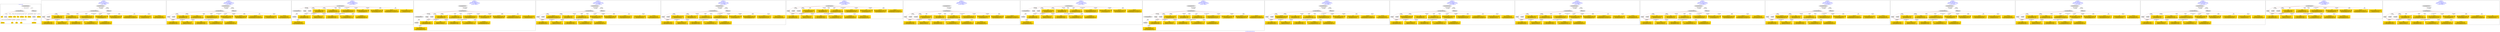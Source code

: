 digraph n0 {
fontcolor="blue"
remincross="true"
label="s15-s-detroit-institute-of-art.json"
subgraph cluster_0 {
label="1-correct model"
n2[style="filled",color="white",fillcolor="lightgray",label="CulturalHeritageObject1"];
n3[shape="plaintext",style="filled",fillcolor="gold",label="date"];
n4[style="filled",color="white",fillcolor="lightgray",label="Person1"];
n5[shape="plaintext",style="filled",fillcolor="gold",label="dimensions"];
n6[shape="plaintext",style="filled",fillcolor="gold",label="medium"];
n7[shape="plaintext",style="filled",fillcolor="gold",label="credit"];
n8[shape="plaintext",style="filled",fillcolor="gold",label="provenance"];
n9[shape="plaintext",style="filled",fillcolor="gold",label="title"];
n10[shape="plaintext",style="filled",fillcolor="gold",label="accession"];
n11[style="filled",color="white",fillcolor="lightgray",label="Concept1"];
n12[shape="plaintext",style="filled",fillcolor="gold",label="nationality"];
n13[shape="plaintext",style="filled",fillcolor="gold",label="birth"];
n14[shape="plaintext",style="filled",fillcolor="gold",label="death"];
n15[shape="plaintext",style="filled",fillcolor="gold",label="name"];
n16[style="filled",color="white",fillcolor="lightgray",label="EuropeanaAggregation1"];
n17[style="filled",color="white",fillcolor="lightgray",label="WebResource1"];
n18[shape="plaintext",style="filled",fillcolor="gold",label="imageURL"];
n19[shape="plaintext",style="filled",fillcolor="gold",label="classification"];
}
subgraph cluster_1 {
label="candidate 0\nlink coherence:1.0\nnode coherence:1.0\nconfidence:0.5510012290491122\nmapping score:0.6323850250676527\ncost:16.99984\n-precision:1.0-recall:1.0"
n21[style="filled",color="white",fillcolor="lightgray",label="CulturalHeritageObject1"];
n22[style="filled",color="white",fillcolor="lightgray",label="Person1"];
n23[style="filled",color="white",fillcolor="lightgray",label="Concept1"];
n24[style="filled",color="white",fillcolor="lightgray",label="EuropeanaAggregation1"];
n25[style="filled",color="white",fillcolor="lightgray",label="WebResource1"];
n26[shape="plaintext",style="filled",fillcolor="gold",label="birth\n[Person,dateOfBirth,0.644]\n[CulturalHeritageObject,created,0.242]\n[Person,dateOfDeath,0.088]\n[CulturalHeritageObject,description,0.027]"];
n27[shape="plaintext",style="filled",fillcolor="gold",label="name\n[Person,nameOfThePerson,0.539]\n[Document,classLink,0.243]\n[WebResource,classLink,0.12]\n[CulturalHeritageObject,description,0.098]"];
n28[shape="plaintext",style="filled",fillcolor="gold",label="date\n[CulturalHeritageObject,created,0.431]\n[Person,dateOfBirth,0.339]\n[Person,dateOfDeath,0.195]\n[CulturalHeritageObject,provenance,0.035]"];
n29[shape="plaintext",style="filled",fillcolor="gold",label="medium\n[CulturalHeritageObject,medium,0.757]\n[Concept,prefLabel,0.146]\n[CulturalHeritageObject,provenance,0.065]\n[CulturalHeritageObject,description,0.032]"];
n30[shape="plaintext",style="filled",fillcolor="gold",label="death\n[Person,dateOfDeath,0.347]\n[CulturalHeritageObject,created,0.344]\n[Person,dateOfBirth,0.268]\n[CulturalHeritageObject,provenance,0.041]"];
n31[shape="plaintext",style="filled",fillcolor="gold",label="classification\n[Concept,prefLabel,0.602]\n[CulturalHeritageObject,description,0.143]\n[CulturalHeritageObject,title,0.128]\n[Person,biographicalInformation,0.127]"];
n32[shape="plaintext",style="filled",fillcolor="gold",label="nationality\n[Person,countryAssociatedWithThePerson,0.757]\n[Concept,prefLabel,0.15]\n[Person,biographicalInformation,0.048]\n[CulturalHeritageObject,provenance,0.045]"];
n33[shape="plaintext",style="filled",fillcolor="gold",label="accession\n[CulturalHeritageObject,extent,0.752]\n[CulturalHeritageObject,accessionNumber,0.196]\n[Person,nameOfThePerson,0.028]\n[CulturalHeritageObject,provenance,0.025]"];
n34[shape="plaintext",style="filled",fillcolor="gold",label="imageURL\n[WebResource,classLink,0.601]\n[Document,classLink,0.386]\n[CulturalHeritageObject,description,0.007]\n[Person,nameOfThePerson,0.006]"];
n35[shape="plaintext",style="filled",fillcolor="gold",label="credit\n[CulturalHeritageObject,provenance,0.708]\n[CulturalHeritageObject,description,0.146]\n[Document,classLink,0.074]\n[Person,nameOfThePerson,0.073]"];
n36[shape="plaintext",style="filled",fillcolor="gold",label="provenance\n[CulturalHeritageObject,provenance,0.45]\n[CulturalHeritageObject,description,0.288]\n[CulturalHeritageObject,title,0.139]\n[Person,nameOfThePerson,0.123]"];
n37[shape="plaintext",style="filled",fillcolor="gold",label="dimensions\n[CulturalHeritageObject,extent,0.806]\n[CulturalHeritageObject,provenance,0.114]\n[CulturalHeritageObject,accessionNumber,0.047]\n[CulturalHeritageObject,description,0.033]"];
n38[shape="plaintext",style="filled",fillcolor="gold",label="title\n[CulturalHeritageObject,title,0.326]\n[CulturalHeritageObject,description,0.282]\n[Document,classLink,0.22]\n[CulturalHeritageObject,provenance,0.173]"];
}
subgraph cluster_2 {
label="candidate 1\nlink coherence:1.0\nnode coherence:1.0\nconfidence:0.5510012290491122\nmapping score:0.6323850250676527\ncost:16.99985\n-precision:0.94-recall:0.94"
n40[style="filled",color="white",fillcolor="lightgray",label="CulturalHeritageObject1"];
n41[style="filled",color="white",fillcolor="lightgray",label="Person1"];
n42[style="filled",color="white",fillcolor="lightgray",label="Concept1"];
n43[style="filled",color="white",fillcolor="lightgray",label="EuropeanaAggregation1"];
n44[style="filled",color="white",fillcolor="lightgray",label="WebResource1"];
n45[shape="plaintext",style="filled",fillcolor="gold",label="birth\n[Person,dateOfBirth,0.644]\n[CulturalHeritageObject,created,0.242]\n[Person,dateOfDeath,0.088]\n[CulturalHeritageObject,description,0.027]"];
n46[shape="plaintext",style="filled",fillcolor="gold",label="name\n[Person,nameOfThePerson,0.539]\n[Document,classLink,0.243]\n[WebResource,classLink,0.12]\n[CulturalHeritageObject,description,0.098]"];
n47[shape="plaintext",style="filled",fillcolor="gold",label="date\n[CulturalHeritageObject,created,0.431]\n[Person,dateOfBirth,0.339]\n[Person,dateOfDeath,0.195]\n[CulturalHeritageObject,provenance,0.035]"];
n48[shape="plaintext",style="filled",fillcolor="gold",label="medium\n[CulturalHeritageObject,medium,0.757]\n[Concept,prefLabel,0.146]\n[CulturalHeritageObject,provenance,0.065]\n[CulturalHeritageObject,description,0.032]"];
n49[shape="plaintext",style="filled",fillcolor="gold",label="death\n[Person,dateOfDeath,0.347]\n[CulturalHeritageObject,created,0.344]\n[Person,dateOfBirth,0.268]\n[CulturalHeritageObject,provenance,0.041]"];
n50[shape="plaintext",style="filled",fillcolor="gold",label="classification\n[Concept,prefLabel,0.602]\n[CulturalHeritageObject,description,0.143]\n[CulturalHeritageObject,title,0.128]\n[Person,biographicalInformation,0.127]"];
n51[shape="plaintext",style="filled",fillcolor="gold",label="nationality\n[Person,countryAssociatedWithThePerson,0.757]\n[Concept,prefLabel,0.15]\n[Person,biographicalInformation,0.048]\n[CulturalHeritageObject,provenance,0.045]"];
n52[shape="plaintext",style="filled",fillcolor="gold",label="accession\n[CulturalHeritageObject,extent,0.752]\n[CulturalHeritageObject,accessionNumber,0.196]\n[Person,nameOfThePerson,0.028]\n[CulturalHeritageObject,provenance,0.025]"];
n53[shape="plaintext",style="filled",fillcolor="gold",label="imageURL\n[WebResource,classLink,0.601]\n[Document,classLink,0.386]\n[CulturalHeritageObject,description,0.007]\n[Person,nameOfThePerson,0.006]"];
n54[shape="plaintext",style="filled",fillcolor="gold",label="credit\n[CulturalHeritageObject,provenance,0.708]\n[CulturalHeritageObject,description,0.146]\n[Document,classLink,0.074]\n[Person,nameOfThePerson,0.073]"];
n55[shape="plaintext",style="filled",fillcolor="gold",label="provenance\n[CulturalHeritageObject,provenance,0.45]\n[CulturalHeritageObject,description,0.288]\n[CulturalHeritageObject,title,0.139]\n[Person,nameOfThePerson,0.123]"];
n56[shape="plaintext",style="filled",fillcolor="gold",label="dimensions\n[CulturalHeritageObject,extent,0.806]\n[CulturalHeritageObject,provenance,0.114]\n[CulturalHeritageObject,accessionNumber,0.047]\n[CulturalHeritageObject,description,0.033]"];
n57[shape="plaintext",style="filled",fillcolor="gold",label="title\n[CulturalHeritageObject,title,0.326]\n[CulturalHeritageObject,description,0.282]\n[Document,classLink,0.22]\n[CulturalHeritageObject,provenance,0.173]"];
}
subgraph cluster_3 {
label="candidate 10\nlink coherence:1.0\nnode coherence:1.0\nconfidence:0.5344860130541742\nmapping score:0.6268799530693401\ncost:16.99992\n-precision:0.76-recall:0.76"
n59[style="filled",color="white",fillcolor="lightgray",label="CulturalHeritageObject1"];
n60[style="filled",color="white",fillcolor="lightgray",label="CulturalHeritageObject2"];
n61[style="filled",color="white",fillcolor="lightgray",label="Person1"];
n62[style="filled",color="white",fillcolor="lightgray",label="Concept1"];
n63[style="filled",color="white",fillcolor="lightgray",label="Document2"];
n64[shape="plaintext",style="filled",fillcolor="gold",label="imageURL\n[WebResource,classLink,0.601]\n[Document,classLink,0.386]\n[CulturalHeritageObject,description,0.007]\n[Person,nameOfThePerson,0.006]"];
n65[shape="plaintext",style="filled",fillcolor="gold",label="birth\n[Person,dateOfBirth,0.644]\n[CulturalHeritageObject,created,0.242]\n[Person,dateOfDeath,0.088]\n[CulturalHeritageObject,description,0.027]"];
n66[shape="plaintext",style="filled",fillcolor="gold",label="name\n[Person,nameOfThePerson,0.539]\n[Document,classLink,0.243]\n[WebResource,classLink,0.12]\n[CulturalHeritageObject,description,0.098]"];
n67[shape="plaintext",style="filled",fillcolor="gold",label="date\n[CulturalHeritageObject,created,0.431]\n[Person,dateOfBirth,0.339]\n[Person,dateOfDeath,0.195]\n[CulturalHeritageObject,provenance,0.035]"];
n68[shape="plaintext",style="filled",fillcolor="gold",label="medium\n[CulturalHeritageObject,medium,0.757]\n[Concept,prefLabel,0.146]\n[CulturalHeritageObject,provenance,0.065]\n[CulturalHeritageObject,description,0.032]"];
n69[shape="plaintext",style="filled",fillcolor="gold",label="death\n[Person,dateOfDeath,0.347]\n[CulturalHeritageObject,created,0.344]\n[Person,dateOfBirth,0.268]\n[CulturalHeritageObject,provenance,0.041]"];
n70[shape="plaintext",style="filled",fillcolor="gold",label="classification\n[Concept,prefLabel,0.602]\n[CulturalHeritageObject,description,0.143]\n[CulturalHeritageObject,title,0.128]\n[Person,biographicalInformation,0.127]"];
n71[shape="plaintext",style="filled",fillcolor="gold",label="nationality\n[Person,countryAssociatedWithThePerson,0.757]\n[Concept,prefLabel,0.15]\n[Person,biographicalInformation,0.048]\n[CulturalHeritageObject,provenance,0.045]"];
n72[shape="plaintext",style="filled",fillcolor="gold",label="accession\n[CulturalHeritageObject,extent,0.752]\n[CulturalHeritageObject,accessionNumber,0.196]\n[Person,nameOfThePerson,0.028]\n[CulturalHeritageObject,provenance,0.025]"];
n73[shape="plaintext",style="filled",fillcolor="gold",label="credit\n[CulturalHeritageObject,provenance,0.708]\n[CulturalHeritageObject,description,0.146]\n[Document,classLink,0.074]\n[Person,nameOfThePerson,0.073]"];
n74[shape="plaintext",style="filled",fillcolor="gold",label="provenance\n[CulturalHeritageObject,provenance,0.45]\n[CulturalHeritageObject,description,0.288]\n[CulturalHeritageObject,title,0.139]\n[Person,nameOfThePerson,0.123]"];
n75[shape="plaintext",style="filled",fillcolor="gold",label="dimensions\n[CulturalHeritageObject,extent,0.806]\n[CulturalHeritageObject,provenance,0.114]\n[CulturalHeritageObject,accessionNumber,0.047]\n[CulturalHeritageObject,description,0.033]"];
n76[shape="plaintext",style="filled",fillcolor="gold",label="title\n[CulturalHeritageObject,title,0.326]\n[CulturalHeritageObject,description,0.282]\n[Document,classLink,0.22]\n[CulturalHeritageObject,provenance,0.173]"];
}
subgraph cluster_4 {
label="candidate 11\nlink coherence:1.0\nnode coherence:1.0\nconfidence:0.5344860130541742\nmapping score:0.6268799530693401\ncost:17.99988\n-precision:0.78-recall:0.82"
n78[style="filled",color="white",fillcolor="lightgray",label="CulturalHeritageObject1"];
n79[style="filled",color="white",fillcolor="lightgray",label="CulturalHeritageObject2"];
n80[style="filled",color="white",fillcolor="lightgray",label="Person1"];
n81[style="filled",color="white",fillcolor="lightgray",label="Concept1"];
n82[style="filled",color="white",fillcolor="lightgray",label="Document2"];
n83[style="filled",color="white",fillcolor="lightgray",label="EuropeanaAggregation1"];
n84[shape="plaintext",style="filled",fillcolor="gold",label="imageURL\n[WebResource,classLink,0.601]\n[Document,classLink,0.386]\n[CulturalHeritageObject,description,0.007]\n[Person,nameOfThePerson,0.006]"];
n85[shape="plaintext",style="filled",fillcolor="gold",label="birth\n[Person,dateOfBirth,0.644]\n[CulturalHeritageObject,created,0.242]\n[Person,dateOfDeath,0.088]\n[CulturalHeritageObject,description,0.027]"];
n86[shape="plaintext",style="filled",fillcolor="gold",label="name\n[Person,nameOfThePerson,0.539]\n[Document,classLink,0.243]\n[WebResource,classLink,0.12]\n[CulturalHeritageObject,description,0.098]"];
n87[shape="plaintext",style="filled",fillcolor="gold",label="date\n[CulturalHeritageObject,created,0.431]\n[Person,dateOfBirth,0.339]\n[Person,dateOfDeath,0.195]\n[CulturalHeritageObject,provenance,0.035]"];
n88[shape="plaintext",style="filled",fillcolor="gold",label="medium\n[CulturalHeritageObject,medium,0.757]\n[Concept,prefLabel,0.146]\n[CulturalHeritageObject,provenance,0.065]\n[CulturalHeritageObject,description,0.032]"];
n89[shape="plaintext",style="filled",fillcolor="gold",label="death\n[Person,dateOfDeath,0.347]\n[CulturalHeritageObject,created,0.344]\n[Person,dateOfBirth,0.268]\n[CulturalHeritageObject,provenance,0.041]"];
n90[shape="plaintext",style="filled",fillcolor="gold",label="classification\n[Concept,prefLabel,0.602]\n[CulturalHeritageObject,description,0.143]\n[CulturalHeritageObject,title,0.128]\n[Person,biographicalInformation,0.127]"];
n91[shape="plaintext",style="filled",fillcolor="gold",label="nationality\n[Person,countryAssociatedWithThePerson,0.757]\n[Concept,prefLabel,0.15]\n[Person,biographicalInformation,0.048]\n[CulturalHeritageObject,provenance,0.045]"];
n92[shape="plaintext",style="filled",fillcolor="gold",label="accession\n[CulturalHeritageObject,extent,0.752]\n[CulturalHeritageObject,accessionNumber,0.196]\n[Person,nameOfThePerson,0.028]\n[CulturalHeritageObject,provenance,0.025]"];
n93[shape="plaintext",style="filled",fillcolor="gold",label="credit\n[CulturalHeritageObject,provenance,0.708]\n[CulturalHeritageObject,description,0.146]\n[Document,classLink,0.074]\n[Person,nameOfThePerson,0.073]"];
n94[shape="plaintext",style="filled",fillcolor="gold",label="provenance\n[CulturalHeritageObject,provenance,0.45]\n[CulturalHeritageObject,description,0.288]\n[CulturalHeritageObject,title,0.139]\n[Person,nameOfThePerson,0.123]"];
n95[shape="plaintext",style="filled",fillcolor="gold",label="dimensions\n[CulturalHeritageObject,extent,0.806]\n[CulturalHeritageObject,provenance,0.114]\n[CulturalHeritageObject,accessionNumber,0.047]\n[CulturalHeritageObject,description,0.033]"];
n96[shape="plaintext",style="filled",fillcolor="gold",label="title\n[CulturalHeritageObject,title,0.326]\n[CulturalHeritageObject,description,0.282]\n[Document,classLink,0.22]\n[CulturalHeritageObject,provenance,0.173]"];
}
subgraph cluster_5 {
label="candidate 12\nlink coherence:1.0\nnode coherence:1.0\nconfidence:0.5343256320120516\nmapping score:0.6268264927219659\ncost:16.99985\n-precision:0.82-recall:0.82"
n98[style="filled",color="white",fillcolor="lightgray",label="CulturalHeritageObject1"];
n99[style="filled",color="white",fillcolor="lightgray",label="Person1"];
n100[style="filled",color="white",fillcolor="lightgray",label="Concept1"];
n101[style="filled",color="white",fillcolor="lightgray",label="EuropeanaAggregation1"];
n102[style="filled",color="white",fillcolor="lightgray",label="WebResource1"];
n103[shape="plaintext",style="filled",fillcolor="gold",label="dimensions\n[CulturalHeritageObject,extent,0.806]\n[CulturalHeritageObject,provenance,0.114]\n[CulturalHeritageObject,accessionNumber,0.047]\n[CulturalHeritageObject,description,0.033]"];
n104[shape="plaintext",style="filled",fillcolor="gold",label="birth\n[Person,dateOfBirth,0.644]\n[CulturalHeritageObject,created,0.242]\n[Person,dateOfDeath,0.088]\n[CulturalHeritageObject,description,0.027]"];
n105[shape="plaintext",style="filled",fillcolor="gold",label="name\n[Person,nameOfThePerson,0.539]\n[Document,classLink,0.243]\n[WebResource,classLink,0.12]\n[CulturalHeritageObject,description,0.098]"];
n106[shape="plaintext",style="filled",fillcolor="gold",label="date\n[CulturalHeritageObject,created,0.431]\n[Person,dateOfBirth,0.339]\n[Person,dateOfDeath,0.195]\n[CulturalHeritageObject,provenance,0.035]"];
n107[shape="plaintext",style="filled",fillcolor="gold",label="medium\n[CulturalHeritageObject,medium,0.757]\n[Concept,prefLabel,0.146]\n[CulturalHeritageObject,provenance,0.065]\n[CulturalHeritageObject,description,0.032]"];
n108[shape="plaintext",style="filled",fillcolor="gold",label="death\n[Person,dateOfDeath,0.347]\n[CulturalHeritageObject,created,0.344]\n[Person,dateOfBirth,0.268]\n[CulturalHeritageObject,provenance,0.041]"];
n109[shape="plaintext",style="filled",fillcolor="gold",label="classification\n[Concept,prefLabel,0.602]\n[CulturalHeritageObject,description,0.143]\n[CulturalHeritageObject,title,0.128]\n[Person,biographicalInformation,0.127]"];
n110[shape="plaintext",style="filled",fillcolor="gold",label="nationality\n[Person,countryAssociatedWithThePerson,0.757]\n[Concept,prefLabel,0.15]\n[Person,biographicalInformation,0.048]\n[CulturalHeritageObject,provenance,0.045]"];
n111[shape="plaintext",style="filled",fillcolor="gold",label="imageURL\n[WebResource,classLink,0.601]\n[Document,classLink,0.386]\n[CulturalHeritageObject,description,0.007]\n[Person,nameOfThePerson,0.006]"];
n112[shape="plaintext",style="filled",fillcolor="gold",label="credit\n[CulturalHeritageObject,provenance,0.708]\n[CulturalHeritageObject,description,0.146]\n[Document,classLink,0.074]\n[Person,nameOfThePerson,0.073]"];
n113[shape="plaintext",style="filled",fillcolor="gold",label="provenance\n[CulturalHeritageObject,provenance,0.45]\n[CulturalHeritageObject,description,0.288]\n[CulturalHeritageObject,title,0.139]\n[Person,nameOfThePerson,0.123]"];
n114[shape="plaintext",style="filled",fillcolor="gold",label="accession\n[CulturalHeritageObject,extent,0.752]\n[CulturalHeritageObject,accessionNumber,0.196]\n[Person,nameOfThePerson,0.028]\n[CulturalHeritageObject,provenance,0.025]"];
n115[shape="plaintext",style="filled",fillcolor="gold",label="title\n[CulturalHeritageObject,title,0.326]\n[CulturalHeritageObject,description,0.282]\n[Document,classLink,0.22]\n[CulturalHeritageObject,provenance,0.173]"];
}
subgraph cluster_6 {
label="candidate 13\nlink coherence:1.0\nnode coherence:1.0\nconfidence:0.5320292702112609\nmapping score:0.626061038788369\ncost:16.99985\n-precision:0.76-recall:0.76"
n117[style="filled",color="white",fillcolor="lightgray",label="CulturalHeritageObject1"];
n118[style="filled",color="white",fillcolor="lightgray",label="Person1"];
n119[style="filled",color="white",fillcolor="lightgray",label="Concept1"];
n120[style="filled",color="white",fillcolor="lightgray",label="EuropeanaAggregation1"];
n121[style="filled",color="white",fillcolor="lightgray",label="WebResource1"];
n122[shape="plaintext",style="filled",fillcolor="gold",label="title\n[CulturalHeritageObject,title,0.326]\n[CulturalHeritageObject,description,0.282]\n[Document,classLink,0.22]\n[CulturalHeritageObject,provenance,0.173]"];
n123[shape="plaintext",style="filled",fillcolor="gold",label="birth\n[Person,dateOfBirth,0.644]\n[CulturalHeritageObject,created,0.242]\n[Person,dateOfDeath,0.088]\n[CulturalHeritageObject,description,0.027]"];
n124[shape="plaintext",style="filled",fillcolor="gold",label="name\n[Person,nameOfThePerson,0.539]\n[Document,classLink,0.243]\n[WebResource,classLink,0.12]\n[CulturalHeritageObject,description,0.098]"];
n125[shape="plaintext",style="filled",fillcolor="gold",label="date\n[CulturalHeritageObject,created,0.431]\n[Person,dateOfBirth,0.339]\n[Person,dateOfDeath,0.195]\n[CulturalHeritageObject,provenance,0.035]"];
n126[shape="plaintext",style="filled",fillcolor="gold",label="medium\n[CulturalHeritageObject,medium,0.757]\n[Concept,prefLabel,0.146]\n[CulturalHeritageObject,provenance,0.065]\n[CulturalHeritageObject,description,0.032]"];
n127[shape="plaintext",style="filled",fillcolor="gold",label="death\n[Person,dateOfDeath,0.347]\n[CulturalHeritageObject,created,0.344]\n[Person,dateOfBirth,0.268]\n[CulturalHeritageObject,provenance,0.041]"];
n128[shape="plaintext",style="filled",fillcolor="gold",label="classification\n[Concept,prefLabel,0.602]\n[CulturalHeritageObject,description,0.143]\n[CulturalHeritageObject,title,0.128]\n[Person,biographicalInformation,0.127]"];
n129[shape="plaintext",style="filled",fillcolor="gold",label="nationality\n[Person,countryAssociatedWithThePerson,0.757]\n[Concept,prefLabel,0.15]\n[Person,biographicalInformation,0.048]\n[CulturalHeritageObject,provenance,0.045]"];
n130[shape="plaintext",style="filled",fillcolor="gold",label="dimensions\n[CulturalHeritageObject,extent,0.806]\n[CulturalHeritageObject,provenance,0.114]\n[CulturalHeritageObject,accessionNumber,0.047]\n[CulturalHeritageObject,description,0.033]"];
n131[shape="plaintext",style="filled",fillcolor="gold",label="imageURL\n[WebResource,classLink,0.601]\n[Document,classLink,0.386]\n[CulturalHeritageObject,description,0.007]\n[Person,nameOfThePerson,0.006]"];
n132[shape="plaintext",style="filled",fillcolor="gold",label="credit\n[CulturalHeritageObject,provenance,0.708]\n[CulturalHeritageObject,description,0.146]\n[Document,classLink,0.074]\n[Person,nameOfThePerson,0.073]"];
n133[shape="plaintext",style="filled",fillcolor="gold",label="provenance\n[CulturalHeritageObject,provenance,0.45]\n[CulturalHeritageObject,description,0.288]\n[CulturalHeritageObject,title,0.139]\n[Person,nameOfThePerson,0.123]"];
n134[shape="plaintext",style="filled",fillcolor="gold",label="accession\n[CulturalHeritageObject,extent,0.752]\n[CulturalHeritageObject,accessionNumber,0.196]\n[Person,nameOfThePerson,0.028]\n[CulturalHeritageObject,provenance,0.025]"];
}
subgraph cluster_7 {
label="candidate 14\nlink coherence:1.0\nnode coherence:1.0\nconfidence:0.5311385029978717\nmapping score:0.6257641163839059\ncost:15.99993\n-precision:0.75-recall:0.71"
n136[style="filled",color="white",fillcolor="lightgray",label="CulturalHeritageObject1"];
n137[style="filled",color="white",fillcolor="lightgray",label="Person1"];
n138[style="filled",color="white",fillcolor="lightgray",label="Concept1"];
n139[style="filled",color="white",fillcolor="lightgray",label="Document1"];
n140[shape="plaintext",style="filled",fillcolor="gold",label="title\n[CulturalHeritageObject,title,0.326]\n[CulturalHeritageObject,description,0.282]\n[Document,classLink,0.22]\n[CulturalHeritageObject,provenance,0.173]"];
n141[shape="plaintext",style="filled",fillcolor="gold",label="birth\n[Person,dateOfBirth,0.644]\n[CulturalHeritageObject,created,0.242]\n[Person,dateOfDeath,0.088]\n[CulturalHeritageObject,description,0.027]"];
n142[shape="plaintext",style="filled",fillcolor="gold",label="imageURL\n[WebResource,classLink,0.601]\n[Document,classLink,0.386]\n[CulturalHeritageObject,description,0.007]\n[Person,nameOfThePerson,0.006]"];
n143[shape="plaintext",style="filled",fillcolor="gold",label="name\n[Person,nameOfThePerson,0.539]\n[Document,classLink,0.243]\n[WebResource,classLink,0.12]\n[CulturalHeritageObject,description,0.098]"];
n144[shape="plaintext",style="filled",fillcolor="gold",label="date\n[CulturalHeritageObject,created,0.431]\n[Person,dateOfBirth,0.339]\n[Person,dateOfDeath,0.195]\n[CulturalHeritageObject,provenance,0.035]"];
n145[shape="plaintext",style="filled",fillcolor="gold",label="medium\n[CulturalHeritageObject,medium,0.757]\n[Concept,prefLabel,0.146]\n[CulturalHeritageObject,provenance,0.065]\n[CulturalHeritageObject,description,0.032]"];
n146[shape="plaintext",style="filled",fillcolor="gold",label="death\n[Person,dateOfDeath,0.347]\n[CulturalHeritageObject,created,0.344]\n[Person,dateOfBirth,0.268]\n[CulturalHeritageObject,provenance,0.041]"];
n147[shape="plaintext",style="filled",fillcolor="gold",label="classification\n[Concept,prefLabel,0.602]\n[CulturalHeritageObject,description,0.143]\n[CulturalHeritageObject,title,0.128]\n[Person,biographicalInformation,0.127]"];
n148[shape="plaintext",style="filled",fillcolor="gold",label="nationality\n[Person,countryAssociatedWithThePerson,0.757]\n[Concept,prefLabel,0.15]\n[Person,biographicalInformation,0.048]\n[CulturalHeritageObject,provenance,0.045]"];
n149[shape="plaintext",style="filled",fillcolor="gold",label="accession\n[CulturalHeritageObject,extent,0.752]\n[CulturalHeritageObject,accessionNumber,0.196]\n[Person,nameOfThePerson,0.028]\n[CulturalHeritageObject,provenance,0.025]"];
n150[shape="plaintext",style="filled",fillcolor="gold",label="credit\n[CulturalHeritageObject,provenance,0.708]\n[CulturalHeritageObject,description,0.146]\n[Document,classLink,0.074]\n[Person,nameOfThePerson,0.073]"];
n151[shape="plaintext",style="filled",fillcolor="gold",label="provenance\n[CulturalHeritageObject,provenance,0.45]\n[CulturalHeritageObject,description,0.288]\n[CulturalHeritageObject,title,0.139]\n[Person,nameOfThePerson,0.123]"];
n152[shape="plaintext",style="filled",fillcolor="gold",label="dimensions\n[CulturalHeritageObject,extent,0.806]\n[CulturalHeritageObject,provenance,0.114]\n[CulturalHeritageObject,accessionNumber,0.047]\n[CulturalHeritageObject,description,0.033]"];
}
subgraph cluster_8 {
label="candidate 15\nlink coherence:1.0\nnode coherence:1.0\nconfidence:0.5311385029978717\nmapping score:0.6257641163839059\ncost:16.99989\n-precision:0.76-recall:0.76"
n154[style="filled",color="white",fillcolor="lightgray",label="CulturalHeritageObject1"];
n155[style="filled",color="white",fillcolor="lightgray",label="Person1"];
n156[style="filled",color="white",fillcolor="lightgray",label="Concept1"];
n157[style="filled",color="white",fillcolor="lightgray",label="Document1"];
n158[style="filled",color="white",fillcolor="lightgray",label="EuropeanaAggregation1"];
n159[shape="plaintext",style="filled",fillcolor="gold",label="title\n[CulturalHeritageObject,title,0.326]\n[CulturalHeritageObject,description,0.282]\n[Document,classLink,0.22]\n[CulturalHeritageObject,provenance,0.173]"];
n160[shape="plaintext",style="filled",fillcolor="gold",label="birth\n[Person,dateOfBirth,0.644]\n[CulturalHeritageObject,created,0.242]\n[Person,dateOfDeath,0.088]\n[CulturalHeritageObject,description,0.027]"];
n161[shape="plaintext",style="filled",fillcolor="gold",label="imageURL\n[WebResource,classLink,0.601]\n[Document,classLink,0.386]\n[CulturalHeritageObject,description,0.007]\n[Person,nameOfThePerson,0.006]"];
n162[shape="plaintext",style="filled",fillcolor="gold",label="name\n[Person,nameOfThePerson,0.539]\n[Document,classLink,0.243]\n[WebResource,classLink,0.12]\n[CulturalHeritageObject,description,0.098]"];
n163[shape="plaintext",style="filled",fillcolor="gold",label="date\n[CulturalHeritageObject,created,0.431]\n[Person,dateOfBirth,0.339]\n[Person,dateOfDeath,0.195]\n[CulturalHeritageObject,provenance,0.035]"];
n164[shape="plaintext",style="filled",fillcolor="gold",label="medium\n[CulturalHeritageObject,medium,0.757]\n[Concept,prefLabel,0.146]\n[CulturalHeritageObject,provenance,0.065]\n[CulturalHeritageObject,description,0.032]"];
n165[shape="plaintext",style="filled",fillcolor="gold",label="death\n[Person,dateOfDeath,0.347]\n[CulturalHeritageObject,created,0.344]\n[Person,dateOfBirth,0.268]\n[CulturalHeritageObject,provenance,0.041]"];
n166[shape="plaintext",style="filled",fillcolor="gold",label="classification\n[Concept,prefLabel,0.602]\n[CulturalHeritageObject,description,0.143]\n[CulturalHeritageObject,title,0.128]\n[Person,biographicalInformation,0.127]"];
n167[shape="plaintext",style="filled",fillcolor="gold",label="nationality\n[Person,countryAssociatedWithThePerson,0.757]\n[Concept,prefLabel,0.15]\n[Person,biographicalInformation,0.048]\n[CulturalHeritageObject,provenance,0.045]"];
n168[shape="plaintext",style="filled",fillcolor="gold",label="accession\n[CulturalHeritageObject,extent,0.752]\n[CulturalHeritageObject,accessionNumber,0.196]\n[Person,nameOfThePerson,0.028]\n[CulturalHeritageObject,provenance,0.025]"];
n169[shape="plaintext",style="filled",fillcolor="gold",label="credit\n[CulturalHeritageObject,provenance,0.708]\n[CulturalHeritageObject,description,0.146]\n[Document,classLink,0.074]\n[Person,nameOfThePerson,0.073]"];
n170[shape="plaintext",style="filled",fillcolor="gold",label="provenance\n[CulturalHeritageObject,provenance,0.45]\n[CulturalHeritageObject,description,0.288]\n[CulturalHeritageObject,title,0.139]\n[Person,nameOfThePerson,0.123]"];
n171[shape="plaintext",style="filled",fillcolor="gold",label="dimensions\n[CulturalHeritageObject,extent,0.806]\n[CulturalHeritageObject,provenance,0.114]\n[CulturalHeritageObject,accessionNumber,0.047]\n[CulturalHeritageObject,description,0.033]"];
}
subgraph cluster_9 {
label="candidate 16\nlink coherence:1.0\nnode coherence:1.0\nconfidence:0.5311385029978717\nmapping score:0.6257641163839059\ncost:16.99992\n-precision:0.71-recall:0.71"
n173[style="filled",color="white",fillcolor="lightgray",label="CulturalHeritageObject1"];
n174[style="filled",color="white",fillcolor="lightgray",label="CulturalHeritageObject2"];
n175[style="filled",color="white",fillcolor="lightgray",label="Person1"];
n176[style="filled",color="white",fillcolor="lightgray",label="Concept1"];
n177[style="filled",color="white",fillcolor="lightgray",label="Document2"];
n178[shape="plaintext",style="filled",fillcolor="gold",label="title\n[CulturalHeritageObject,title,0.326]\n[CulturalHeritageObject,description,0.282]\n[Document,classLink,0.22]\n[CulturalHeritageObject,provenance,0.173]"];
n179[shape="plaintext",style="filled",fillcolor="gold",label="imageURL\n[WebResource,classLink,0.601]\n[Document,classLink,0.386]\n[CulturalHeritageObject,description,0.007]\n[Person,nameOfThePerson,0.006]"];
n180[shape="plaintext",style="filled",fillcolor="gold",label="birth\n[Person,dateOfBirth,0.644]\n[CulturalHeritageObject,created,0.242]\n[Person,dateOfDeath,0.088]\n[CulturalHeritageObject,description,0.027]"];
n181[shape="plaintext",style="filled",fillcolor="gold",label="name\n[Person,nameOfThePerson,0.539]\n[Document,classLink,0.243]\n[WebResource,classLink,0.12]\n[CulturalHeritageObject,description,0.098]"];
n182[shape="plaintext",style="filled",fillcolor="gold",label="date\n[CulturalHeritageObject,created,0.431]\n[Person,dateOfBirth,0.339]\n[Person,dateOfDeath,0.195]\n[CulturalHeritageObject,provenance,0.035]"];
n183[shape="plaintext",style="filled",fillcolor="gold",label="medium\n[CulturalHeritageObject,medium,0.757]\n[Concept,prefLabel,0.146]\n[CulturalHeritageObject,provenance,0.065]\n[CulturalHeritageObject,description,0.032]"];
n184[shape="plaintext",style="filled",fillcolor="gold",label="death\n[Person,dateOfDeath,0.347]\n[CulturalHeritageObject,created,0.344]\n[Person,dateOfBirth,0.268]\n[CulturalHeritageObject,provenance,0.041]"];
n185[shape="plaintext",style="filled",fillcolor="gold",label="classification\n[Concept,prefLabel,0.602]\n[CulturalHeritageObject,description,0.143]\n[CulturalHeritageObject,title,0.128]\n[Person,biographicalInformation,0.127]"];
n186[shape="plaintext",style="filled",fillcolor="gold",label="nationality\n[Person,countryAssociatedWithThePerson,0.757]\n[Concept,prefLabel,0.15]\n[Person,biographicalInformation,0.048]\n[CulturalHeritageObject,provenance,0.045]"];
n187[shape="plaintext",style="filled",fillcolor="gold",label="accession\n[CulturalHeritageObject,extent,0.752]\n[CulturalHeritageObject,accessionNumber,0.196]\n[Person,nameOfThePerson,0.028]\n[CulturalHeritageObject,provenance,0.025]"];
n188[shape="plaintext",style="filled",fillcolor="gold",label="credit\n[CulturalHeritageObject,provenance,0.708]\n[CulturalHeritageObject,description,0.146]\n[Document,classLink,0.074]\n[Person,nameOfThePerson,0.073]"];
n189[shape="plaintext",style="filled",fillcolor="gold",label="provenance\n[CulturalHeritageObject,provenance,0.45]\n[CulturalHeritageObject,description,0.288]\n[CulturalHeritageObject,title,0.139]\n[Person,nameOfThePerson,0.123]"];
n190[shape="plaintext",style="filled",fillcolor="gold",label="dimensions\n[CulturalHeritageObject,extent,0.806]\n[CulturalHeritageObject,provenance,0.114]\n[CulturalHeritageObject,accessionNumber,0.047]\n[CulturalHeritageObject,description,0.033]"];
}
subgraph cluster_10 {
label="candidate 17\nlink coherence:1.0\nnode coherence:1.0\nconfidence:0.5311385029978717\nmapping score:0.6257641163839059\ncost:17.99988\n-precision:0.72-recall:0.76"
n192[style="filled",color="white",fillcolor="lightgray",label="CulturalHeritageObject1"];
n193[style="filled",color="white",fillcolor="lightgray",label="CulturalHeritageObject2"];
n194[style="filled",color="white",fillcolor="lightgray",label="Person1"];
n195[style="filled",color="white",fillcolor="lightgray",label="Concept1"];
n196[style="filled",color="white",fillcolor="lightgray",label="Document2"];
n197[style="filled",color="white",fillcolor="lightgray",label="EuropeanaAggregation1"];
n198[shape="plaintext",style="filled",fillcolor="gold",label="title\n[CulturalHeritageObject,title,0.326]\n[CulturalHeritageObject,description,0.282]\n[Document,classLink,0.22]\n[CulturalHeritageObject,provenance,0.173]"];
n199[shape="plaintext",style="filled",fillcolor="gold",label="imageURL\n[WebResource,classLink,0.601]\n[Document,classLink,0.386]\n[CulturalHeritageObject,description,0.007]\n[Person,nameOfThePerson,0.006]"];
n200[shape="plaintext",style="filled",fillcolor="gold",label="birth\n[Person,dateOfBirth,0.644]\n[CulturalHeritageObject,created,0.242]\n[Person,dateOfDeath,0.088]\n[CulturalHeritageObject,description,0.027]"];
n201[shape="plaintext",style="filled",fillcolor="gold",label="name\n[Person,nameOfThePerson,0.539]\n[Document,classLink,0.243]\n[WebResource,classLink,0.12]\n[CulturalHeritageObject,description,0.098]"];
n202[shape="plaintext",style="filled",fillcolor="gold",label="date\n[CulturalHeritageObject,created,0.431]\n[Person,dateOfBirth,0.339]\n[Person,dateOfDeath,0.195]\n[CulturalHeritageObject,provenance,0.035]"];
n203[shape="plaintext",style="filled",fillcolor="gold",label="medium\n[CulturalHeritageObject,medium,0.757]\n[Concept,prefLabel,0.146]\n[CulturalHeritageObject,provenance,0.065]\n[CulturalHeritageObject,description,0.032]"];
n204[shape="plaintext",style="filled",fillcolor="gold",label="death\n[Person,dateOfDeath,0.347]\n[CulturalHeritageObject,created,0.344]\n[Person,dateOfBirth,0.268]\n[CulturalHeritageObject,provenance,0.041]"];
n205[shape="plaintext",style="filled",fillcolor="gold",label="classification\n[Concept,prefLabel,0.602]\n[CulturalHeritageObject,description,0.143]\n[CulturalHeritageObject,title,0.128]\n[Person,biographicalInformation,0.127]"];
n206[shape="plaintext",style="filled",fillcolor="gold",label="nationality\n[Person,countryAssociatedWithThePerson,0.757]\n[Concept,prefLabel,0.15]\n[Person,biographicalInformation,0.048]\n[CulturalHeritageObject,provenance,0.045]"];
n207[shape="plaintext",style="filled",fillcolor="gold",label="accession\n[CulturalHeritageObject,extent,0.752]\n[CulturalHeritageObject,accessionNumber,0.196]\n[Person,nameOfThePerson,0.028]\n[CulturalHeritageObject,provenance,0.025]"];
n208[shape="plaintext",style="filled",fillcolor="gold",label="credit\n[CulturalHeritageObject,provenance,0.708]\n[CulturalHeritageObject,description,0.146]\n[Document,classLink,0.074]\n[Person,nameOfThePerson,0.073]"];
n209[shape="plaintext",style="filled",fillcolor="gold",label="provenance\n[CulturalHeritageObject,provenance,0.45]\n[CulturalHeritageObject,description,0.288]\n[CulturalHeritageObject,title,0.139]\n[Person,nameOfThePerson,0.123]"];
n210[shape="plaintext",style="filled",fillcolor="gold",label="dimensions\n[CulturalHeritageObject,extent,0.806]\n[CulturalHeritageObject,provenance,0.114]\n[CulturalHeritageObject,accessionNumber,0.047]\n[CulturalHeritageObject,description,0.033]"];
}
subgraph cluster_11 {
label="candidate 18\nlink coherence:1.0\nnode coherence:1.0\nconfidence:0.5267540846093041\nmapping score:0.6243026435877167\ncost:16.99985\n-precision:0.82-recall:0.82"
n212[style="filled",color="white",fillcolor="lightgray",label="CulturalHeritageObject1"];
n213[style="filled",color="white",fillcolor="lightgray",label="Person1"];
n214[style="filled",color="white",fillcolor="lightgray",label="Concept1"];
n215[style="filled",color="white",fillcolor="lightgray",label="EuropeanaAggregation1"];
n216[style="filled",color="white",fillcolor="lightgray",label="WebResource1"];
n217[shape="plaintext",style="filled",fillcolor="gold",label="provenance\n[CulturalHeritageObject,provenance,0.45]\n[CulturalHeritageObject,description,0.288]\n[CulturalHeritageObject,title,0.139]\n[Person,nameOfThePerson,0.123]"];
n218[shape="plaintext",style="filled",fillcolor="gold",label="birth\n[Person,dateOfBirth,0.644]\n[CulturalHeritageObject,created,0.242]\n[Person,dateOfDeath,0.088]\n[CulturalHeritageObject,description,0.027]"];
n219[shape="plaintext",style="filled",fillcolor="gold",label="name\n[Person,nameOfThePerson,0.539]\n[Document,classLink,0.243]\n[WebResource,classLink,0.12]\n[CulturalHeritageObject,description,0.098]"];
n220[shape="plaintext",style="filled",fillcolor="gold",label="date\n[CulturalHeritageObject,created,0.431]\n[Person,dateOfBirth,0.339]\n[Person,dateOfDeath,0.195]\n[CulturalHeritageObject,provenance,0.035]"];
n221[shape="plaintext",style="filled",fillcolor="gold",label="medium\n[CulturalHeritageObject,medium,0.757]\n[Concept,prefLabel,0.146]\n[CulturalHeritageObject,provenance,0.065]\n[CulturalHeritageObject,description,0.032]"];
n222[shape="plaintext",style="filled",fillcolor="gold",label="death\n[Person,dateOfDeath,0.347]\n[CulturalHeritageObject,created,0.344]\n[Person,dateOfBirth,0.268]\n[CulturalHeritageObject,provenance,0.041]"];
n223[shape="plaintext",style="filled",fillcolor="gold",label="classification\n[Concept,prefLabel,0.602]\n[CulturalHeritageObject,description,0.143]\n[CulturalHeritageObject,title,0.128]\n[Person,biographicalInformation,0.127]"];
n224[shape="plaintext",style="filled",fillcolor="gold",label="nationality\n[Person,countryAssociatedWithThePerson,0.757]\n[Concept,prefLabel,0.15]\n[Person,biographicalInformation,0.048]\n[CulturalHeritageObject,provenance,0.045]"];
n225[shape="plaintext",style="filled",fillcolor="gold",label="accession\n[CulturalHeritageObject,extent,0.752]\n[CulturalHeritageObject,accessionNumber,0.196]\n[Person,nameOfThePerson,0.028]\n[CulturalHeritageObject,provenance,0.025]"];
n226[shape="plaintext",style="filled",fillcolor="gold",label="imageURL\n[WebResource,classLink,0.601]\n[Document,classLink,0.386]\n[CulturalHeritageObject,description,0.007]\n[Person,nameOfThePerson,0.006]"];
n227[shape="plaintext",style="filled",fillcolor="gold",label="credit\n[CulturalHeritageObject,provenance,0.708]\n[CulturalHeritageObject,description,0.146]\n[Document,classLink,0.074]\n[Person,nameOfThePerson,0.073]"];
n228[shape="plaintext",style="filled",fillcolor="gold",label="title\n[CulturalHeritageObject,title,0.326]\n[CulturalHeritageObject,description,0.282]\n[Document,classLink,0.22]\n[CulturalHeritageObject,provenance,0.173]"];
n229[shape="plaintext",style="filled",fillcolor="gold",label="dimensions\n[CulturalHeritageObject,extent,0.806]\n[CulturalHeritageObject,provenance,0.114]\n[CulturalHeritageObject,accessionNumber,0.047]\n[CulturalHeritageObject,description,0.033]"];
}
subgraph cluster_12 {
label="candidate 19\nlink coherence:1.0\nnode coherence:1.0\nconfidence:0.5253519351308726\nmapping score:0.6238352604282396\ncost:16.99985\n-precision:0.82-recall:0.82"
n231[style="filled",color="white",fillcolor="lightgray",label="CulturalHeritageObject1"];
n232[style="filled",color="white",fillcolor="lightgray",label="Person1"];
n233[style="filled",color="white",fillcolor="lightgray",label="Concept1"];
n234[style="filled",color="white",fillcolor="lightgray",label="EuropeanaAggregation1"];
n235[style="filled",color="white",fillcolor="lightgray",label="WebResource1"];
n236[shape="plaintext",style="filled",fillcolor="gold",label="provenance\n[CulturalHeritageObject,provenance,0.45]\n[CulturalHeritageObject,description,0.288]\n[CulturalHeritageObject,title,0.139]\n[Person,nameOfThePerson,0.123]"];
n237[shape="plaintext",style="filled",fillcolor="gold",label="birth\n[Person,dateOfBirth,0.644]\n[CulturalHeritageObject,created,0.242]\n[Person,dateOfDeath,0.088]\n[CulturalHeritageObject,description,0.027]"];
n238[shape="plaintext",style="filled",fillcolor="gold",label="name\n[Person,nameOfThePerson,0.539]\n[Document,classLink,0.243]\n[WebResource,classLink,0.12]\n[CulturalHeritageObject,description,0.098]"];
n239[shape="plaintext",style="filled",fillcolor="gold",label="date\n[CulturalHeritageObject,created,0.431]\n[Person,dateOfBirth,0.339]\n[Person,dateOfDeath,0.195]\n[CulturalHeritageObject,provenance,0.035]"];
n240[shape="plaintext",style="filled",fillcolor="gold",label="medium\n[CulturalHeritageObject,medium,0.757]\n[Concept,prefLabel,0.146]\n[CulturalHeritageObject,provenance,0.065]\n[CulturalHeritageObject,description,0.032]"];
n241[shape="plaintext",style="filled",fillcolor="gold",label="death\n[Person,dateOfDeath,0.347]\n[CulturalHeritageObject,created,0.344]\n[Person,dateOfBirth,0.268]\n[CulturalHeritageObject,provenance,0.041]"];
n242[shape="plaintext",style="filled",fillcolor="gold",label="classification\n[Concept,prefLabel,0.602]\n[CulturalHeritageObject,description,0.143]\n[CulturalHeritageObject,title,0.128]\n[Person,biographicalInformation,0.127]"];
n243[shape="plaintext",style="filled",fillcolor="gold",label="nationality\n[Person,countryAssociatedWithThePerson,0.757]\n[Concept,prefLabel,0.15]\n[Person,biographicalInformation,0.048]\n[CulturalHeritageObject,provenance,0.045]"];
n244[shape="plaintext",style="filled",fillcolor="gold",label="imageURL\n[WebResource,classLink,0.601]\n[Document,classLink,0.386]\n[CulturalHeritageObject,description,0.007]\n[Person,nameOfThePerson,0.006]"];
n245[shape="plaintext",style="filled",fillcolor="gold",label="credit\n[CulturalHeritageObject,provenance,0.708]\n[CulturalHeritageObject,description,0.146]\n[Document,classLink,0.074]\n[Person,nameOfThePerson,0.073]"];
n246[shape="plaintext",style="filled",fillcolor="gold",label="accession\n[CulturalHeritageObject,extent,0.752]\n[CulturalHeritageObject,accessionNumber,0.196]\n[Person,nameOfThePerson,0.028]\n[CulturalHeritageObject,provenance,0.025]"];
n247[shape="plaintext",style="filled",fillcolor="gold",label="dimensions\n[CulturalHeritageObject,extent,0.806]\n[CulturalHeritageObject,provenance,0.114]\n[CulturalHeritageObject,accessionNumber,0.047]\n[CulturalHeritageObject,description,0.033]"];
n248[shape="plaintext",style="filled",fillcolor="gold",label="title\n[CulturalHeritageObject,title,0.326]\n[CulturalHeritageObject,description,0.282]\n[Document,classLink,0.22]\n[CulturalHeritageObject,provenance,0.173]"];
}
subgraph cluster_13 {
label="candidate 2\nlink coherence:1.0\nnode coherence:1.0\nconfidence:0.5510012290491122\nmapping score:0.6323850250676527\ncost:16.99987\n-precision:1.0-recall:1.0"
n250[style="filled",color="white",fillcolor="lightgray",label="CulturalHeritageObject1"];
n251[style="filled",color="white",fillcolor="lightgray",label="Person1"];
n252[style="filled",color="white",fillcolor="lightgray",label="Concept1"];
n253[style="filled",color="white",fillcolor="lightgray",label="EuropeanaAggregation1"];
n254[style="filled",color="white",fillcolor="lightgray",label="WebResource2"];
n255[shape="plaintext",style="filled",fillcolor="gold",label="birth\n[Person,dateOfBirth,0.644]\n[CulturalHeritageObject,created,0.242]\n[Person,dateOfDeath,0.088]\n[CulturalHeritageObject,description,0.027]"];
n256[shape="plaintext",style="filled",fillcolor="gold",label="name\n[Person,nameOfThePerson,0.539]\n[Document,classLink,0.243]\n[WebResource,classLink,0.12]\n[CulturalHeritageObject,description,0.098]"];
n257[shape="plaintext",style="filled",fillcolor="gold",label="imageURL\n[WebResource,classLink,0.601]\n[Document,classLink,0.386]\n[CulturalHeritageObject,description,0.007]\n[Person,nameOfThePerson,0.006]"];
n258[shape="plaintext",style="filled",fillcolor="gold",label="date\n[CulturalHeritageObject,created,0.431]\n[Person,dateOfBirth,0.339]\n[Person,dateOfDeath,0.195]\n[CulturalHeritageObject,provenance,0.035]"];
n259[shape="plaintext",style="filled",fillcolor="gold",label="medium\n[CulturalHeritageObject,medium,0.757]\n[Concept,prefLabel,0.146]\n[CulturalHeritageObject,provenance,0.065]\n[CulturalHeritageObject,description,0.032]"];
n260[shape="plaintext",style="filled",fillcolor="gold",label="death\n[Person,dateOfDeath,0.347]\n[CulturalHeritageObject,created,0.344]\n[Person,dateOfBirth,0.268]\n[CulturalHeritageObject,provenance,0.041]"];
n261[shape="plaintext",style="filled",fillcolor="gold",label="classification\n[Concept,prefLabel,0.602]\n[CulturalHeritageObject,description,0.143]\n[CulturalHeritageObject,title,0.128]\n[Person,biographicalInformation,0.127]"];
n262[shape="plaintext",style="filled",fillcolor="gold",label="nationality\n[Person,countryAssociatedWithThePerson,0.757]\n[Concept,prefLabel,0.15]\n[Person,biographicalInformation,0.048]\n[CulturalHeritageObject,provenance,0.045]"];
n263[shape="plaintext",style="filled",fillcolor="gold",label="accession\n[CulturalHeritageObject,extent,0.752]\n[CulturalHeritageObject,accessionNumber,0.196]\n[Person,nameOfThePerson,0.028]\n[CulturalHeritageObject,provenance,0.025]"];
n264[shape="plaintext",style="filled",fillcolor="gold",label="credit\n[CulturalHeritageObject,provenance,0.708]\n[CulturalHeritageObject,description,0.146]\n[Document,classLink,0.074]\n[Person,nameOfThePerson,0.073]"];
n265[shape="plaintext",style="filled",fillcolor="gold",label="provenance\n[CulturalHeritageObject,provenance,0.45]\n[CulturalHeritageObject,description,0.288]\n[CulturalHeritageObject,title,0.139]\n[Person,nameOfThePerson,0.123]"];
n266[shape="plaintext",style="filled",fillcolor="gold",label="dimensions\n[CulturalHeritageObject,extent,0.806]\n[CulturalHeritageObject,provenance,0.114]\n[CulturalHeritageObject,accessionNumber,0.047]\n[CulturalHeritageObject,description,0.033]"];
n267[shape="plaintext",style="filled",fillcolor="gold",label="title\n[CulturalHeritageObject,title,0.326]\n[CulturalHeritageObject,description,0.282]\n[Document,classLink,0.22]\n[CulturalHeritageObject,provenance,0.173]"];
}
subgraph cluster_14 {
label="candidate 3\nlink coherence:1.0\nnode coherence:1.0\nconfidence:0.5476537189928096\nmapping score:0.6312691883822187\ncost:16.99985\n-precision:0.88-recall:0.88"
n269[style="filled",color="white",fillcolor="lightgray",label="CulturalHeritageObject1"];
n270[style="filled",color="white",fillcolor="lightgray",label="Person1"];
n271[style="filled",color="white",fillcolor="lightgray",label="Concept1"];
n272[style="filled",color="white",fillcolor="lightgray",label="EuropeanaAggregation1"];
n273[style="filled",color="white",fillcolor="lightgray",label="WebResource1"];
n274[shape="plaintext",style="filled",fillcolor="gold",label="title\n[CulturalHeritageObject,title,0.326]\n[CulturalHeritageObject,description,0.282]\n[Document,classLink,0.22]\n[CulturalHeritageObject,provenance,0.173]"];
n275[shape="plaintext",style="filled",fillcolor="gold",label="birth\n[Person,dateOfBirth,0.644]\n[CulturalHeritageObject,created,0.242]\n[Person,dateOfDeath,0.088]\n[CulturalHeritageObject,description,0.027]"];
n276[shape="plaintext",style="filled",fillcolor="gold",label="name\n[Person,nameOfThePerson,0.539]\n[Document,classLink,0.243]\n[WebResource,classLink,0.12]\n[CulturalHeritageObject,description,0.098]"];
n277[shape="plaintext",style="filled",fillcolor="gold",label="date\n[CulturalHeritageObject,created,0.431]\n[Person,dateOfBirth,0.339]\n[Person,dateOfDeath,0.195]\n[CulturalHeritageObject,provenance,0.035]"];
n278[shape="plaintext",style="filled",fillcolor="gold",label="medium\n[CulturalHeritageObject,medium,0.757]\n[Concept,prefLabel,0.146]\n[CulturalHeritageObject,provenance,0.065]\n[CulturalHeritageObject,description,0.032]"];
n279[shape="plaintext",style="filled",fillcolor="gold",label="death\n[Person,dateOfDeath,0.347]\n[CulturalHeritageObject,created,0.344]\n[Person,dateOfBirth,0.268]\n[CulturalHeritageObject,provenance,0.041]"];
n280[shape="plaintext",style="filled",fillcolor="gold",label="classification\n[Concept,prefLabel,0.602]\n[CulturalHeritageObject,description,0.143]\n[CulturalHeritageObject,title,0.128]\n[Person,biographicalInformation,0.127]"];
n281[shape="plaintext",style="filled",fillcolor="gold",label="nationality\n[Person,countryAssociatedWithThePerson,0.757]\n[Concept,prefLabel,0.15]\n[Person,biographicalInformation,0.048]\n[CulturalHeritageObject,provenance,0.045]"];
n282[shape="plaintext",style="filled",fillcolor="gold",label="accession\n[CulturalHeritageObject,extent,0.752]\n[CulturalHeritageObject,accessionNumber,0.196]\n[Person,nameOfThePerson,0.028]\n[CulturalHeritageObject,provenance,0.025]"];
n283[shape="plaintext",style="filled",fillcolor="gold",label="imageURL\n[WebResource,classLink,0.601]\n[Document,classLink,0.386]\n[CulturalHeritageObject,description,0.007]\n[Person,nameOfThePerson,0.006]"];
n284[shape="plaintext",style="filled",fillcolor="gold",label="credit\n[CulturalHeritageObject,provenance,0.708]\n[CulturalHeritageObject,description,0.146]\n[Document,classLink,0.074]\n[Person,nameOfThePerson,0.073]"];
n285[shape="plaintext",style="filled",fillcolor="gold",label="provenance\n[CulturalHeritageObject,provenance,0.45]\n[CulturalHeritageObject,description,0.288]\n[CulturalHeritageObject,title,0.139]\n[Person,nameOfThePerson,0.123]"];
n286[shape="plaintext",style="filled",fillcolor="gold",label="dimensions\n[CulturalHeritageObject,extent,0.806]\n[CulturalHeritageObject,provenance,0.114]\n[CulturalHeritageObject,accessionNumber,0.047]\n[CulturalHeritageObject,description,0.033]"];
}
subgraph cluster_15 {
label="candidate 4\nlink coherence:1.0\nnode coherence:1.0\nconfidence:0.5385273522818651\nmapping score:0.6282270661452372\ncost:16.99985\n-precision:0.88-recall:0.88"
n288[style="filled",color="white",fillcolor="lightgray",label="CulturalHeritageObject1"];
n289[style="filled",color="white",fillcolor="lightgray",label="Person1"];
n290[style="filled",color="white",fillcolor="lightgray",label="Concept1"];
n291[style="filled",color="white",fillcolor="lightgray",label="EuropeanaAggregation1"];
n292[style="filled",color="white",fillcolor="lightgray",label="WebResource1"];
n293[shape="plaintext",style="filled",fillcolor="gold",label="provenance\n[CulturalHeritageObject,provenance,0.45]\n[CulturalHeritageObject,description,0.288]\n[CulturalHeritageObject,title,0.139]\n[Person,nameOfThePerson,0.123]"];
n294[shape="plaintext",style="filled",fillcolor="gold",label="birth\n[Person,dateOfBirth,0.644]\n[CulturalHeritageObject,created,0.242]\n[Person,dateOfDeath,0.088]\n[CulturalHeritageObject,description,0.027]"];
n295[shape="plaintext",style="filled",fillcolor="gold",label="name\n[Person,nameOfThePerson,0.539]\n[Document,classLink,0.243]\n[WebResource,classLink,0.12]\n[CulturalHeritageObject,description,0.098]"];
n296[shape="plaintext",style="filled",fillcolor="gold",label="date\n[CulturalHeritageObject,created,0.431]\n[Person,dateOfBirth,0.339]\n[Person,dateOfDeath,0.195]\n[CulturalHeritageObject,provenance,0.035]"];
n297[shape="plaintext",style="filled",fillcolor="gold",label="medium\n[CulturalHeritageObject,medium,0.757]\n[Concept,prefLabel,0.146]\n[CulturalHeritageObject,provenance,0.065]\n[CulturalHeritageObject,description,0.032]"];
n298[shape="plaintext",style="filled",fillcolor="gold",label="death\n[Person,dateOfDeath,0.347]\n[CulturalHeritageObject,created,0.344]\n[Person,dateOfBirth,0.268]\n[CulturalHeritageObject,provenance,0.041]"];
n299[shape="plaintext",style="filled",fillcolor="gold",label="classification\n[Concept,prefLabel,0.602]\n[CulturalHeritageObject,description,0.143]\n[CulturalHeritageObject,title,0.128]\n[Person,biographicalInformation,0.127]"];
n300[shape="plaintext",style="filled",fillcolor="gold",label="nationality\n[Person,countryAssociatedWithThePerson,0.757]\n[Concept,prefLabel,0.15]\n[Person,biographicalInformation,0.048]\n[CulturalHeritageObject,provenance,0.045]"];
n301[shape="plaintext",style="filled",fillcolor="gold",label="accession\n[CulturalHeritageObject,extent,0.752]\n[CulturalHeritageObject,accessionNumber,0.196]\n[Person,nameOfThePerson,0.028]\n[CulturalHeritageObject,provenance,0.025]"];
n302[shape="plaintext",style="filled",fillcolor="gold",label="imageURL\n[WebResource,classLink,0.601]\n[Document,classLink,0.386]\n[CulturalHeritageObject,description,0.007]\n[Person,nameOfThePerson,0.006]"];
n303[shape="plaintext",style="filled",fillcolor="gold",label="credit\n[CulturalHeritageObject,provenance,0.708]\n[CulturalHeritageObject,description,0.146]\n[Document,classLink,0.074]\n[Person,nameOfThePerson,0.073]"];
n304[shape="plaintext",style="filled",fillcolor="gold",label="dimensions\n[CulturalHeritageObject,extent,0.806]\n[CulturalHeritageObject,provenance,0.114]\n[CulturalHeritageObject,accessionNumber,0.047]\n[CulturalHeritageObject,description,0.033]"];
n305[shape="plaintext",style="filled",fillcolor="gold",label="title\n[CulturalHeritageObject,title,0.326]\n[CulturalHeritageObject,description,0.282]\n[Document,classLink,0.22]\n[CulturalHeritageObject,provenance,0.173]"];
}
subgraph cluster_16 {
label="candidate 5\nlink coherence:1.0\nnode coherence:1.0\nconfidence:0.5353767802675633\nmapping score:0.6271768754738032\ncost:16.99984\n-precision:0.88-recall:0.88"
n307[style="filled",color="white",fillcolor="lightgray",label="CulturalHeritageObject1"];
n308[style="filled",color="white",fillcolor="lightgray",label="Person1"];
n309[style="filled",color="white",fillcolor="lightgray",label="Concept1"];
n310[style="filled",color="white",fillcolor="lightgray",label="EuropeanaAggregation1"];
n311[style="filled",color="white",fillcolor="lightgray",label="WebResource1"];
n312[shape="plaintext",style="filled",fillcolor="gold",label="birth\n[Person,dateOfBirth,0.644]\n[CulturalHeritageObject,created,0.242]\n[Person,dateOfDeath,0.088]\n[CulturalHeritageObject,description,0.027]"];
n313[shape="plaintext",style="filled",fillcolor="gold",label="name\n[Person,nameOfThePerson,0.539]\n[Document,classLink,0.243]\n[WebResource,classLink,0.12]\n[CulturalHeritageObject,description,0.098]"];
n314[shape="plaintext",style="filled",fillcolor="gold",label="date\n[CulturalHeritageObject,created,0.431]\n[Person,dateOfBirth,0.339]\n[Person,dateOfDeath,0.195]\n[CulturalHeritageObject,provenance,0.035]"];
n315[shape="plaintext",style="filled",fillcolor="gold",label="medium\n[CulturalHeritageObject,medium,0.757]\n[Concept,prefLabel,0.146]\n[CulturalHeritageObject,provenance,0.065]\n[CulturalHeritageObject,description,0.032]"];
n316[shape="plaintext",style="filled",fillcolor="gold",label="death\n[Person,dateOfDeath,0.347]\n[CulturalHeritageObject,created,0.344]\n[Person,dateOfBirth,0.268]\n[CulturalHeritageObject,provenance,0.041]"];
n317[shape="plaintext",style="filled",fillcolor="gold",label="classification\n[Concept,prefLabel,0.602]\n[CulturalHeritageObject,description,0.143]\n[CulturalHeritageObject,title,0.128]\n[Person,biographicalInformation,0.127]"];
n318[shape="plaintext",style="filled",fillcolor="gold",label="nationality\n[Person,countryAssociatedWithThePerson,0.757]\n[Concept,prefLabel,0.15]\n[Person,biographicalInformation,0.048]\n[CulturalHeritageObject,provenance,0.045]"];
n319[shape="plaintext",style="filled",fillcolor="gold",label="dimensions\n[CulturalHeritageObject,extent,0.806]\n[CulturalHeritageObject,provenance,0.114]\n[CulturalHeritageObject,accessionNumber,0.047]\n[CulturalHeritageObject,description,0.033]"];
n320[shape="plaintext",style="filled",fillcolor="gold",label="imageURL\n[WebResource,classLink,0.601]\n[Document,classLink,0.386]\n[CulturalHeritageObject,description,0.007]\n[Person,nameOfThePerson,0.006]"];
n321[shape="plaintext",style="filled",fillcolor="gold",label="credit\n[CulturalHeritageObject,provenance,0.708]\n[CulturalHeritageObject,description,0.146]\n[Document,classLink,0.074]\n[Person,nameOfThePerson,0.073]"];
n322[shape="plaintext",style="filled",fillcolor="gold",label="provenance\n[CulturalHeritageObject,provenance,0.45]\n[CulturalHeritageObject,description,0.288]\n[CulturalHeritageObject,title,0.139]\n[Person,nameOfThePerson,0.123]"];
n323[shape="plaintext",style="filled",fillcolor="gold",label="accession\n[CulturalHeritageObject,extent,0.752]\n[CulturalHeritageObject,accessionNumber,0.196]\n[Person,nameOfThePerson,0.028]\n[CulturalHeritageObject,provenance,0.025]"];
n324[shape="plaintext",style="filled",fillcolor="gold",label="title\n[CulturalHeritageObject,title,0.326]\n[CulturalHeritageObject,description,0.282]\n[Document,classLink,0.22]\n[CulturalHeritageObject,provenance,0.173]"];
}
subgraph cluster_17 {
label="candidate 6\nlink coherence:1.0\nnode coherence:1.0\nconfidence:0.5353767802675633\nmapping score:0.6271768754738032\ncost:16.99985\n-precision:0.82-recall:0.82"
n326[style="filled",color="white",fillcolor="lightgray",label="CulturalHeritageObject1"];
n327[style="filled",color="white",fillcolor="lightgray",label="Person1"];
n328[style="filled",color="white",fillcolor="lightgray",label="Concept1"];
n329[style="filled",color="white",fillcolor="lightgray",label="EuropeanaAggregation1"];
n330[style="filled",color="white",fillcolor="lightgray",label="WebResource1"];
n331[shape="plaintext",style="filled",fillcolor="gold",label="birth\n[Person,dateOfBirth,0.644]\n[CulturalHeritageObject,created,0.242]\n[Person,dateOfDeath,0.088]\n[CulturalHeritageObject,description,0.027]"];
n332[shape="plaintext",style="filled",fillcolor="gold",label="name\n[Person,nameOfThePerson,0.539]\n[Document,classLink,0.243]\n[WebResource,classLink,0.12]\n[CulturalHeritageObject,description,0.098]"];
n333[shape="plaintext",style="filled",fillcolor="gold",label="date\n[CulturalHeritageObject,created,0.431]\n[Person,dateOfBirth,0.339]\n[Person,dateOfDeath,0.195]\n[CulturalHeritageObject,provenance,0.035]"];
n334[shape="plaintext",style="filled",fillcolor="gold",label="medium\n[CulturalHeritageObject,medium,0.757]\n[Concept,prefLabel,0.146]\n[CulturalHeritageObject,provenance,0.065]\n[CulturalHeritageObject,description,0.032]"];
n335[shape="plaintext",style="filled",fillcolor="gold",label="death\n[Person,dateOfDeath,0.347]\n[CulturalHeritageObject,created,0.344]\n[Person,dateOfBirth,0.268]\n[CulturalHeritageObject,provenance,0.041]"];
n336[shape="plaintext",style="filled",fillcolor="gold",label="classification\n[Concept,prefLabel,0.602]\n[CulturalHeritageObject,description,0.143]\n[CulturalHeritageObject,title,0.128]\n[Person,biographicalInformation,0.127]"];
n337[shape="plaintext",style="filled",fillcolor="gold",label="nationality\n[Person,countryAssociatedWithThePerson,0.757]\n[Concept,prefLabel,0.15]\n[Person,biographicalInformation,0.048]\n[CulturalHeritageObject,provenance,0.045]"];
n338[shape="plaintext",style="filled",fillcolor="gold",label="dimensions\n[CulturalHeritageObject,extent,0.806]\n[CulturalHeritageObject,provenance,0.114]\n[CulturalHeritageObject,accessionNumber,0.047]\n[CulturalHeritageObject,description,0.033]"];
n339[shape="plaintext",style="filled",fillcolor="gold",label="imageURL\n[WebResource,classLink,0.601]\n[Document,classLink,0.386]\n[CulturalHeritageObject,description,0.007]\n[Person,nameOfThePerson,0.006]"];
n340[shape="plaintext",style="filled",fillcolor="gold",label="credit\n[CulturalHeritageObject,provenance,0.708]\n[CulturalHeritageObject,description,0.146]\n[Document,classLink,0.074]\n[Person,nameOfThePerson,0.073]"];
n341[shape="plaintext",style="filled",fillcolor="gold",label="provenance\n[CulturalHeritageObject,provenance,0.45]\n[CulturalHeritageObject,description,0.288]\n[CulturalHeritageObject,title,0.139]\n[Person,nameOfThePerson,0.123]"];
n342[shape="plaintext",style="filled",fillcolor="gold",label="accession\n[CulturalHeritageObject,extent,0.752]\n[CulturalHeritageObject,accessionNumber,0.196]\n[Person,nameOfThePerson,0.028]\n[CulturalHeritageObject,provenance,0.025]"];
n343[shape="plaintext",style="filled",fillcolor="gold",label="title\n[CulturalHeritageObject,title,0.326]\n[CulturalHeritageObject,description,0.282]\n[Document,classLink,0.22]\n[CulturalHeritageObject,provenance,0.173]"];
}
subgraph cluster_18 {
label="candidate 7\nlink coherence:1.0\nnode coherence:1.0\nconfidence:0.5353767802675633\nmapping score:0.6271768754738032\ncost:16.99987\n-precision:0.88-recall:0.88"
n345[style="filled",color="white",fillcolor="lightgray",label="CulturalHeritageObject1"];
n346[style="filled",color="white",fillcolor="lightgray",label="Person1"];
n347[style="filled",color="white",fillcolor="lightgray",label="Concept1"];
n348[style="filled",color="white",fillcolor="lightgray",label="EuropeanaAggregation1"];
n349[style="filled",color="white",fillcolor="lightgray",label="WebResource2"];
n350[shape="plaintext",style="filled",fillcolor="gold",label="birth\n[Person,dateOfBirth,0.644]\n[CulturalHeritageObject,created,0.242]\n[Person,dateOfDeath,0.088]\n[CulturalHeritageObject,description,0.027]"];
n351[shape="plaintext",style="filled",fillcolor="gold",label="name\n[Person,nameOfThePerson,0.539]\n[Document,classLink,0.243]\n[WebResource,classLink,0.12]\n[CulturalHeritageObject,description,0.098]"];
n352[shape="plaintext",style="filled",fillcolor="gold",label="imageURL\n[WebResource,classLink,0.601]\n[Document,classLink,0.386]\n[CulturalHeritageObject,description,0.007]\n[Person,nameOfThePerson,0.006]"];
n353[shape="plaintext",style="filled",fillcolor="gold",label="date\n[CulturalHeritageObject,created,0.431]\n[Person,dateOfBirth,0.339]\n[Person,dateOfDeath,0.195]\n[CulturalHeritageObject,provenance,0.035]"];
n354[shape="plaintext",style="filled",fillcolor="gold",label="medium\n[CulturalHeritageObject,medium,0.757]\n[Concept,prefLabel,0.146]\n[CulturalHeritageObject,provenance,0.065]\n[CulturalHeritageObject,description,0.032]"];
n355[shape="plaintext",style="filled",fillcolor="gold",label="death\n[Person,dateOfDeath,0.347]\n[CulturalHeritageObject,created,0.344]\n[Person,dateOfBirth,0.268]\n[CulturalHeritageObject,provenance,0.041]"];
n356[shape="plaintext",style="filled",fillcolor="gold",label="classification\n[Concept,prefLabel,0.602]\n[CulturalHeritageObject,description,0.143]\n[CulturalHeritageObject,title,0.128]\n[Person,biographicalInformation,0.127]"];
n357[shape="plaintext",style="filled",fillcolor="gold",label="nationality\n[Person,countryAssociatedWithThePerson,0.757]\n[Concept,prefLabel,0.15]\n[Person,biographicalInformation,0.048]\n[CulturalHeritageObject,provenance,0.045]"];
n358[shape="plaintext",style="filled",fillcolor="gold",label="dimensions\n[CulturalHeritageObject,extent,0.806]\n[CulturalHeritageObject,provenance,0.114]\n[CulturalHeritageObject,accessionNumber,0.047]\n[CulturalHeritageObject,description,0.033]"];
n359[shape="plaintext",style="filled",fillcolor="gold",label="credit\n[CulturalHeritageObject,provenance,0.708]\n[CulturalHeritageObject,description,0.146]\n[Document,classLink,0.074]\n[Person,nameOfThePerson,0.073]"];
n360[shape="plaintext",style="filled",fillcolor="gold",label="provenance\n[CulturalHeritageObject,provenance,0.45]\n[CulturalHeritageObject,description,0.288]\n[CulturalHeritageObject,title,0.139]\n[Person,nameOfThePerson,0.123]"];
n361[shape="plaintext",style="filled",fillcolor="gold",label="accession\n[CulturalHeritageObject,extent,0.752]\n[CulturalHeritageObject,accessionNumber,0.196]\n[Person,nameOfThePerson,0.028]\n[CulturalHeritageObject,provenance,0.025]"];
n362[shape="plaintext",style="filled",fillcolor="gold",label="title\n[CulturalHeritageObject,title,0.326]\n[CulturalHeritageObject,description,0.282]\n[Document,classLink,0.22]\n[CulturalHeritageObject,provenance,0.173]"];
}
subgraph cluster_19 {
label="candidate 8\nlink coherence:1.0\nnode coherence:1.0\nconfidence:0.5344860130541742\nmapping score:0.6268799530693401\ncost:15.99993\n-precision:0.81-recall:0.76"
n364[style="filled",color="white",fillcolor="lightgray",label="CulturalHeritageObject1"];
n365[style="filled",color="white",fillcolor="lightgray",label="Person1"];
n366[style="filled",color="white",fillcolor="lightgray",label="Concept1"];
n367[style="filled",color="white",fillcolor="lightgray",label="Document1"];
n368[shape="plaintext",style="filled",fillcolor="gold",label="birth\n[Person,dateOfBirth,0.644]\n[CulturalHeritageObject,created,0.242]\n[Person,dateOfDeath,0.088]\n[CulturalHeritageObject,description,0.027]"];
n369[shape="plaintext",style="filled",fillcolor="gold",label="imageURL\n[WebResource,classLink,0.601]\n[Document,classLink,0.386]\n[CulturalHeritageObject,description,0.007]\n[Person,nameOfThePerson,0.006]"];
n370[shape="plaintext",style="filled",fillcolor="gold",label="name\n[Person,nameOfThePerson,0.539]\n[Document,classLink,0.243]\n[WebResource,classLink,0.12]\n[CulturalHeritageObject,description,0.098]"];
n371[shape="plaintext",style="filled",fillcolor="gold",label="date\n[CulturalHeritageObject,created,0.431]\n[Person,dateOfBirth,0.339]\n[Person,dateOfDeath,0.195]\n[CulturalHeritageObject,provenance,0.035]"];
n372[shape="plaintext",style="filled",fillcolor="gold",label="medium\n[CulturalHeritageObject,medium,0.757]\n[Concept,prefLabel,0.146]\n[CulturalHeritageObject,provenance,0.065]\n[CulturalHeritageObject,description,0.032]"];
n373[shape="plaintext",style="filled",fillcolor="gold",label="death\n[Person,dateOfDeath,0.347]\n[CulturalHeritageObject,created,0.344]\n[Person,dateOfBirth,0.268]\n[CulturalHeritageObject,provenance,0.041]"];
n374[shape="plaintext",style="filled",fillcolor="gold",label="classification\n[Concept,prefLabel,0.602]\n[CulturalHeritageObject,description,0.143]\n[CulturalHeritageObject,title,0.128]\n[Person,biographicalInformation,0.127]"];
n375[shape="plaintext",style="filled",fillcolor="gold",label="nationality\n[Person,countryAssociatedWithThePerson,0.757]\n[Concept,prefLabel,0.15]\n[Person,biographicalInformation,0.048]\n[CulturalHeritageObject,provenance,0.045]"];
n376[shape="plaintext",style="filled",fillcolor="gold",label="accession\n[CulturalHeritageObject,extent,0.752]\n[CulturalHeritageObject,accessionNumber,0.196]\n[Person,nameOfThePerson,0.028]\n[CulturalHeritageObject,provenance,0.025]"];
n377[shape="plaintext",style="filled",fillcolor="gold",label="credit\n[CulturalHeritageObject,provenance,0.708]\n[CulturalHeritageObject,description,0.146]\n[Document,classLink,0.074]\n[Person,nameOfThePerson,0.073]"];
n378[shape="plaintext",style="filled",fillcolor="gold",label="provenance\n[CulturalHeritageObject,provenance,0.45]\n[CulturalHeritageObject,description,0.288]\n[CulturalHeritageObject,title,0.139]\n[Person,nameOfThePerson,0.123]"];
n379[shape="plaintext",style="filled",fillcolor="gold",label="dimensions\n[CulturalHeritageObject,extent,0.806]\n[CulturalHeritageObject,provenance,0.114]\n[CulturalHeritageObject,accessionNumber,0.047]\n[CulturalHeritageObject,description,0.033]"];
n380[shape="plaintext",style="filled",fillcolor="gold",label="title\n[CulturalHeritageObject,title,0.326]\n[CulturalHeritageObject,description,0.282]\n[Document,classLink,0.22]\n[CulturalHeritageObject,provenance,0.173]"];
}
subgraph cluster_20 {
label="candidate 9\nlink coherence:1.0\nnode coherence:1.0\nconfidence:0.5344860130541742\nmapping score:0.6268799530693401\ncost:16.99989\n-precision:0.82-recall:0.82"
n382[style="filled",color="white",fillcolor="lightgray",label="CulturalHeritageObject1"];
n383[style="filled",color="white",fillcolor="lightgray",label="Person1"];
n384[style="filled",color="white",fillcolor="lightgray",label="Concept1"];
n385[style="filled",color="white",fillcolor="lightgray",label="Document1"];
n386[style="filled",color="white",fillcolor="lightgray",label="EuropeanaAggregation1"];
n387[shape="plaintext",style="filled",fillcolor="gold",label="birth\n[Person,dateOfBirth,0.644]\n[CulturalHeritageObject,created,0.242]\n[Person,dateOfDeath,0.088]\n[CulturalHeritageObject,description,0.027]"];
n388[shape="plaintext",style="filled",fillcolor="gold",label="imageURL\n[WebResource,classLink,0.601]\n[Document,classLink,0.386]\n[CulturalHeritageObject,description,0.007]\n[Person,nameOfThePerson,0.006]"];
n389[shape="plaintext",style="filled",fillcolor="gold",label="name\n[Person,nameOfThePerson,0.539]\n[Document,classLink,0.243]\n[WebResource,classLink,0.12]\n[CulturalHeritageObject,description,0.098]"];
n390[shape="plaintext",style="filled",fillcolor="gold",label="date\n[CulturalHeritageObject,created,0.431]\n[Person,dateOfBirth,0.339]\n[Person,dateOfDeath,0.195]\n[CulturalHeritageObject,provenance,0.035]"];
n391[shape="plaintext",style="filled",fillcolor="gold",label="medium\n[CulturalHeritageObject,medium,0.757]\n[Concept,prefLabel,0.146]\n[CulturalHeritageObject,provenance,0.065]\n[CulturalHeritageObject,description,0.032]"];
n392[shape="plaintext",style="filled",fillcolor="gold",label="death\n[Person,dateOfDeath,0.347]\n[CulturalHeritageObject,created,0.344]\n[Person,dateOfBirth,0.268]\n[CulturalHeritageObject,provenance,0.041]"];
n393[shape="plaintext",style="filled",fillcolor="gold",label="classification\n[Concept,prefLabel,0.602]\n[CulturalHeritageObject,description,0.143]\n[CulturalHeritageObject,title,0.128]\n[Person,biographicalInformation,0.127]"];
n394[shape="plaintext",style="filled",fillcolor="gold",label="nationality\n[Person,countryAssociatedWithThePerson,0.757]\n[Concept,prefLabel,0.15]\n[Person,biographicalInformation,0.048]\n[CulturalHeritageObject,provenance,0.045]"];
n395[shape="plaintext",style="filled",fillcolor="gold",label="accession\n[CulturalHeritageObject,extent,0.752]\n[CulturalHeritageObject,accessionNumber,0.196]\n[Person,nameOfThePerson,0.028]\n[CulturalHeritageObject,provenance,0.025]"];
n396[shape="plaintext",style="filled",fillcolor="gold",label="credit\n[CulturalHeritageObject,provenance,0.708]\n[CulturalHeritageObject,description,0.146]\n[Document,classLink,0.074]\n[Person,nameOfThePerson,0.073]"];
n397[shape="plaintext",style="filled",fillcolor="gold",label="provenance\n[CulturalHeritageObject,provenance,0.45]\n[CulturalHeritageObject,description,0.288]\n[CulturalHeritageObject,title,0.139]\n[Person,nameOfThePerson,0.123]"];
n398[shape="plaintext",style="filled",fillcolor="gold",label="dimensions\n[CulturalHeritageObject,extent,0.806]\n[CulturalHeritageObject,provenance,0.114]\n[CulturalHeritageObject,accessionNumber,0.047]\n[CulturalHeritageObject,description,0.033]"];
n399[shape="plaintext",style="filled",fillcolor="gold",label="title\n[CulturalHeritageObject,title,0.326]\n[CulturalHeritageObject,description,0.282]\n[Document,classLink,0.22]\n[CulturalHeritageObject,provenance,0.173]"];
}
n2 -> n3[color="brown",fontcolor="black",label="created"]
n2 -> n4[color="brown",fontcolor="black",label="creator"]
n2 -> n5[color="brown",fontcolor="black",label="extent"]
n2 -> n6[color="brown",fontcolor="black",label="medium"]
n2 -> n7[color="brown",fontcolor="black",label="provenance"]
n2 -> n8[color="brown",fontcolor="black",label="provenance"]
n2 -> n9[color="brown",fontcolor="black",label="title"]
n2 -> n10[color="brown",fontcolor="black",label="accessionNumber"]
n2 -> n11[color="brown",fontcolor="black",label="hasType"]
n4 -> n12[color="brown",fontcolor="black",label="countryAssociatedWithThePerson"]
n4 -> n13[color="brown",fontcolor="black",label="dateOfBirth"]
n4 -> n14[color="brown",fontcolor="black",label="dateOfDeath"]
n4 -> n15[color="brown",fontcolor="black",label="nameOfThePerson"]
n16 -> n2[color="brown",fontcolor="black",label="aggregatedCHO"]
n16 -> n17[color="brown",fontcolor="black",label="hasView"]
n17 -> n18[color="brown",fontcolor="black",label="classLink"]
n11 -> n19[color="brown",fontcolor="black",label="prefLabel"]
n21 -> n22[color="brown",fontcolor="black",label="creator\nw=0.99994"]
n21 -> n23[color="brown",fontcolor="black",label="hasType\nw=0.99998"]
n24 -> n21[color="brown",fontcolor="black",label="aggregatedCHO\nw=0.99996"]
n24 -> n25[color="brown",fontcolor="black",label="hasView\nw=0.99996"]
n22 -> n26[color="brown",fontcolor="black",label="dateOfBirth\nw=1.0"]
n22 -> n27[color="brown",fontcolor="black",label="nameOfThePerson\nw=1.0"]
n21 -> n28[color="brown",fontcolor="black",label="created\nw=1.0"]
n21 -> n29[color="brown",fontcolor="black",label="medium\nw=1.0"]
n22 -> n30[color="brown",fontcolor="black",label="dateOfDeath\nw=1.0"]
n23 -> n31[color="brown",fontcolor="black",label="prefLabel\nw=1.0"]
n22 -> n32[color="brown",fontcolor="black",label="countryAssociatedWithThePerson\nw=1.0"]
n21 -> n33[color="brown",fontcolor="black",label="accessionNumber\nw=1.0"]
n25 -> n34[color="brown",fontcolor="black",label="classLink\nw=1.0"]
n21 -> n35[color="brown",fontcolor="black",label="provenance\nw=1.0"]
n21 -> n36[color="brown",fontcolor="black",label="provenance\nw=1.0"]
n21 -> n37[color="brown",fontcolor="black",label="extent\nw=1.0"]
n21 -> n38[color="brown",fontcolor="black",label="title\nw=1.0"]
n40 -> n41[color="brown",fontcolor="black",label="creator\nw=0.99994"]
n40 -> n42[color="brown",fontcolor="black",label="subject\nw=0.99999"]
n43 -> n40[color="brown",fontcolor="black",label="aggregatedCHO\nw=0.99996"]
n43 -> n44[color="brown",fontcolor="black",label="hasView\nw=0.99996"]
n41 -> n45[color="brown",fontcolor="black",label="dateOfBirth\nw=1.0"]
n41 -> n46[color="brown",fontcolor="black",label="nameOfThePerson\nw=1.0"]
n40 -> n47[color="brown",fontcolor="black",label="created\nw=1.0"]
n40 -> n48[color="brown",fontcolor="black",label="medium\nw=1.0"]
n41 -> n49[color="brown",fontcolor="black",label="dateOfDeath\nw=1.0"]
n42 -> n50[color="brown",fontcolor="black",label="prefLabel\nw=1.0"]
n41 -> n51[color="brown",fontcolor="black",label="countryAssociatedWithThePerson\nw=1.0"]
n40 -> n52[color="brown",fontcolor="black",label="accessionNumber\nw=1.0"]
n44 -> n53[color="brown",fontcolor="black",label="classLink\nw=1.0"]
n40 -> n54[color="brown",fontcolor="black",label="provenance\nw=1.0"]
n40 -> n55[color="brown",fontcolor="black",label="provenance\nw=1.0"]
n40 -> n56[color="brown",fontcolor="black",label="extent\nw=1.0"]
n40 -> n57[color="brown",fontcolor="black",label="title\nw=1.0"]
n59 -> n60[color="brown",fontcolor="black",label="isRelatedTo\nw=0.99999"]
n59 -> n61[color="brown",fontcolor="black",label="creator\nw=0.99994"]
n59 -> n62[color="brown",fontcolor="black",label="subject\nw=0.99999"]
n60 -> n63[color="brown",fontcolor="black",label="page\nw=1.0"]
n63 -> n64[color="brown",fontcolor="black",label="classLink\nw=1.0"]
n61 -> n65[color="brown",fontcolor="black",label="dateOfBirth\nw=1.0"]
n61 -> n66[color="brown",fontcolor="black",label="nameOfThePerson\nw=1.0"]
n59 -> n67[color="brown",fontcolor="black",label="created\nw=1.0"]
n59 -> n68[color="brown",fontcolor="black",label="medium\nw=1.0"]
n61 -> n69[color="brown",fontcolor="black",label="dateOfDeath\nw=1.0"]
n62 -> n70[color="brown",fontcolor="black",label="prefLabel\nw=1.0"]
n61 -> n71[color="brown",fontcolor="black",label="countryAssociatedWithThePerson\nw=1.0"]
n59 -> n72[color="brown",fontcolor="black",label="accessionNumber\nw=1.0"]
n59 -> n73[color="brown",fontcolor="black",label="provenance\nw=1.0"]
n59 -> n74[color="brown",fontcolor="black",label="provenance\nw=1.0"]
n59 -> n75[color="brown",fontcolor="black",label="extent\nw=1.0"]
n59 -> n76[color="brown",fontcolor="black",label="title\nw=1.0"]
n78 -> n79[color="brown",fontcolor="black",label="isRelatedTo\nw=0.99999"]
n78 -> n80[color="brown",fontcolor="black",label="creator\nw=0.99994"]
n78 -> n81[color="brown",fontcolor="black",label="subject\nw=0.99999"]
n79 -> n82[color="brown",fontcolor="black",label="page\nw=1.0"]
n83 -> n78[color="brown",fontcolor="black",label="aggregatedCHO\nw=0.99996"]
n82 -> n84[color="brown",fontcolor="black",label="classLink\nw=1.0"]
n80 -> n85[color="brown",fontcolor="black",label="dateOfBirth\nw=1.0"]
n80 -> n86[color="brown",fontcolor="black",label="nameOfThePerson\nw=1.0"]
n78 -> n87[color="brown",fontcolor="black",label="created\nw=1.0"]
n78 -> n88[color="brown",fontcolor="black",label="medium\nw=1.0"]
n80 -> n89[color="brown",fontcolor="black",label="dateOfDeath\nw=1.0"]
n81 -> n90[color="brown",fontcolor="black",label="prefLabel\nw=1.0"]
n80 -> n91[color="brown",fontcolor="black",label="countryAssociatedWithThePerson\nw=1.0"]
n78 -> n92[color="brown",fontcolor="black",label="accessionNumber\nw=1.0"]
n78 -> n93[color="brown",fontcolor="black",label="provenance\nw=1.0"]
n78 -> n94[color="brown",fontcolor="black",label="provenance\nw=1.0"]
n78 -> n95[color="brown",fontcolor="black",label="extent\nw=1.0"]
n78 -> n96[color="brown",fontcolor="black",label="title\nw=1.0"]
n98 -> n99[color="brown",fontcolor="black",label="creator\nw=0.99994"]
n98 -> n100[color="brown",fontcolor="black",label="subject\nw=0.99999"]
n101 -> n98[color="brown",fontcolor="black",label="aggregatedCHO\nw=0.99996"]
n101 -> n102[color="brown",fontcolor="black",label="hasView\nw=0.99996"]
n98 -> n103[color="brown",fontcolor="black",label="description\nw=1.0"]
n99 -> n104[color="brown",fontcolor="black",label="dateOfBirth\nw=1.0"]
n99 -> n105[color="brown",fontcolor="black",label="nameOfThePerson\nw=1.0"]
n98 -> n106[color="brown",fontcolor="black",label="created\nw=1.0"]
n98 -> n107[color="brown",fontcolor="black",label="medium\nw=1.0"]
n99 -> n108[color="brown",fontcolor="black",label="dateOfDeath\nw=1.0"]
n100 -> n109[color="brown",fontcolor="black",label="prefLabel\nw=1.0"]
n99 -> n110[color="brown",fontcolor="black",label="countryAssociatedWithThePerson\nw=1.0"]
n102 -> n111[color="brown",fontcolor="black",label="classLink\nw=1.0"]
n98 -> n112[color="brown",fontcolor="black",label="provenance\nw=1.0"]
n98 -> n113[color="brown",fontcolor="black",label="provenance\nw=1.0"]
n98 -> n114[color="brown",fontcolor="black",label="extent\nw=1.0"]
n98 -> n115[color="brown",fontcolor="black",label="title\nw=1.0"]
n117 -> n118[color="brown",fontcolor="black",label="creator\nw=0.99994"]
n117 -> n119[color="brown",fontcolor="black",label="subject\nw=0.99999"]
n120 -> n117[color="brown",fontcolor="black",label="aggregatedCHO\nw=0.99996"]
n120 -> n121[color="brown",fontcolor="black",label="hasView\nw=0.99996"]
n117 -> n122[color="brown",fontcolor="black",label="description\nw=1.0"]
n118 -> n123[color="brown",fontcolor="black",label="dateOfBirth\nw=1.0"]
n118 -> n124[color="brown",fontcolor="black",label="nameOfThePerson\nw=1.0"]
n117 -> n125[color="brown",fontcolor="black",label="created\nw=1.0"]
n117 -> n126[color="brown",fontcolor="black",label="medium\nw=1.0"]
n118 -> n127[color="brown",fontcolor="black",label="dateOfDeath\nw=1.0"]
n119 -> n128[color="brown",fontcolor="black",label="prefLabel\nw=1.0"]
n118 -> n129[color="brown",fontcolor="black",label="countryAssociatedWithThePerson\nw=1.0"]
n117 -> n130[color="brown",fontcolor="black",label="accessionNumber\nw=1.0"]
n121 -> n131[color="brown",fontcolor="black",label="classLink\nw=1.0"]
n117 -> n132[color="brown",fontcolor="black",label="provenance\nw=1.0"]
n117 -> n133[color="brown",fontcolor="black",label="provenance\nw=1.0"]
n117 -> n134[color="brown",fontcolor="black",label="extent\nw=1.0"]
n136 -> n137[color="brown",fontcolor="black",label="creator\nw=0.99994"]
n136 -> n138[color="brown",fontcolor="black",label="subject\nw=0.99999"]
n136 -> n139[color="brown",fontcolor="black",label="page\nw=1.0"]
n136 -> n140[color="brown",fontcolor="black",label="description\nw=1.0"]
n137 -> n141[color="brown",fontcolor="black",label="dateOfBirth\nw=1.0"]
n139 -> n142[color="brown",fontcolor="black",label="classLink\nw=1.0"]
n137 -> n143[color="brown",fontcolor="black",label="nameOfThePerson\nw=1.0"]
n136 -> n144[color="brown",fontcolor="black",label="created\nw=1.0"]
n136 -> n145[color="brown",fontcolor="black",label="medium\nw=1.0"]
n137 -> n146[color="brown",fontcolor="black",label="dateOfDeath\nw=1.0"]
n138 -> n147[color="brown",fontcolor="black",label="prefLabel\nw=1.0"]
n137 -> n148[color="brown",fontcolor="black",label="countryAssociatedWithThePerson\nw=1.0"]
n136 -> n149[color="brown",fontcolor="black",label="accessionNumber\nw=1.0"]
n136 -> n150[color="brown",fontcolor="black",label="provenance\nw=1.0"]
n136 -> n151[color="brown",fontcolor="black",label="provenance\nw=1.0"]
n136 -> n152[color="brown",fontcolor="black",label="extent\nw=1.0"]
n154 -> n155[color="brown",fontcolor="black",label="creator\nw=0.99994"]
n154 -> n156[color="brown",fontcolor="black",label="subject\nw=0.99999"]
n154 -> n157[color="brown",fontcolor="black",label="page\nw=1.0"]
n158 -> n154[color="brown",fontcolor="black",label="aggregatedCHO\nw=0.99996"]
n154 -> n159[color="brown",fontcolor="black",label="description\nw=1.0"]
n155 -> n160[color="brown",fontcolor="black",label="dateOfBirth\nw=1.0"]
n157 -> n161[color="brown",fontcolor="black",label="classLink\nw=1.0"]
n155 -> n162[color="brown",fontcolor="black",label="nameOfThePerson\nw=1.0"]
n154 -> n163[color="brown",fontcolor="black",label="created\nw=1.0"]
n154 -> n164[color="brown",fontcolor="black",label="medium\nw=1.0"]
n155 -> n165[color="brown",fontcolor="black",label="dateOfDeath\nw=1.0"]
n156 -> n166[color="brown",fontcolor="black",label="prefLabel\nw=1.0"]
n155 -> n167[color="brown",fontcolor="black",label="countryAssociatedWithThePerson\nw=1.0"]
n154 -> n168[color="brown",fontcolor="black",label="accessionNumber\nw=1.0"]
n154 -> n169[color="brown",fontcolor="black",label="provenance\nw=1.0"]
n154 -> n170[color="brown",fontcolor="black",label="provenance\nw=1.0"]
n154 -> n171[color="brown",fontcolor="black",label="extent\nw=1.0"]
n173 -> n174[color="brown",fontcolor="black",label="isRelatedTo\nw=0.99999"]
n173 -> n175[color="brown",fontcolor="black",label="creator\nw=0.99994"]
n173 -> n176[color="brown",fontcolor="black",label="subject\nw=0.99999"]
n174 -> n177[color="brown",fontcolor="black",label="page\nw=1.0"]
n173 -> n178[color="brown",fontcolor="black",label="description\nw=1.0"]
n177 -> n179[color="brown",fontcolor="black",label="classLink\nw=1.0"]
n175 -> n180[color="brown",fontcolor="black",label="dateOfBirth\nw=1.0"]
n175 -> n181[color="brown",fontcolor="black",label="nameOfThePerson\nw=1.0"]
n173 -> n182[color="brown",fontcolor="black",label="created\nw=1.0"]
n173 -> n183[color="brown",fontcolor="black",label="medium\nw=1.0"]
n175 -> n184[color="brown",fontcolor="black",label="dateOfDeath\nw=1.0"]
n176 -> n185[color="brown",fontcolor="black",label="prefLabel\nw=1.0"]
n175 -> n186[color="brown",fontcolor="black",label="countryAssociatedWithThePerson\nw=1.0"]
n173 -> n187[color="brown",fontcolor="black",label="accessionNumber\nw=1.0"]
n173 -> n188[color="brown",fontcolor="black",label="provenance\nw=1.0"]
n173 -> n189[color="brown",fontcolor="black",label="provenance\nw=1.0"]
n173 -> n190[color="brown",fontcolor="black",label="extent\nw=1.0"]
n192 -> n193[color="brown",fontcolor="black",label="isRelatedTo\nw=0.99999"]
n192 -> n194[color="brown",fontcolor="black",label="creator\nw=0.99994"]
n192 -> n195[color="brown",fontcolor="black",label="subject\nw=0.99999"]
n193 -> n196[color="brown",fontcolor="black",label="page\nw=1.0"]
n197 -> n192[color="brown",fontcolor="black",label="aggregatedCHO\nw=0.99996"]
n192 -> n198[color="brown",fontcolor="black",label="description\nw=1.0"]
n196 -> n199[color="brown",fontcolor="black",label="classLink\nw=1.0"]
n194 -> n200[color="brown",fontcolor="black",label="dateOfBirth\nw=1.0"]
n194 -> n201[color="brown",fontcolor="black",label="nameOfThePerson\nw=1.0"]
n192 -> n202[color="brown",fontcolor="black",label="created\nw=1.0"]
n192 -> n203[color="brown",fontcolor="black",label="medium\nw=1.0"]
n194 -> n204[color="brown",fontcolor="black",label="dateOfDeath\nw=1.0"]
n195 -> n205[color="brown",fontcolor="black",label="prefLabel\nw=1.0"]
n194 -> n206[color="brown",fontcolor="black",label="countryAssociatedWithThePerson\nw=1.0"]
n192 -> n207[color="brown",fontcolor="black",label="accessionNumber\nw=1.0"]
n192 -> n208[color="brown",fontcolor="black",label="provenance\nw=1.0"]
n192 -> n209[color="brown",fontcolor="black",label="provenance\nw=1.0"]
n192 -> n210[color="brown",fontcolor="black",label="extent\nw=1.0"]
n212 -> n213[color="brown",fontcolor="black",label="creator\nw=0.99994"]
n212 -> n214[color="brown",fontcolor="black",label="subject\nw=0.99999"]
n215 -> n212[color="brown",fontcolor="black",label="aggregatedCHO\nw=0.99996"]
n215 -> n216[color="brown",fontcolor="black",label="hasView\nw=0.99996"]
n212 -> n217[color="brown",fontcolor="black",label="description\nw=1.0"]
n213 -> n218[color="brown",fontcolor="black",label="dateOfBirth\nw=1.0"]
n213 -> n219[color="brown",fontcolor="black",label="nameOfThePerson\nw=1.0"]
n212 -> n220[color="brown",fontcolor="black",label="created\nw=1.0"]
n212 -> n221[color="brown",fontcolor="black",label="medium\nw=1.0"]
n213 -> n222[color="brown",fontcolor="black",label="dateOfDeath\nw=1.0"]
n214 -> n223[color="brown",fontcolor="black",label="prefLabel\nw=1.0"]
n213 -> n224[color="brown",fontcolor="black",label="countryAssociatedWithThePerson\nw=1.0"]
n212 -> n225[color="brown",fontcolor="black",label="accessionNumber\nw=1.0"]
n216 -> n226[color="brown",fontcolor="black",label="classLink\nw=1.0"]
n212 -> n227[color="brown",fontcolor="black",label="provenance\nw=1.0"]
n212 -> n228[color="brown",fontcolor="black",label="provenance\nw=1.0"]
n212 -> n229[color="brown",fontcolor="black",label="extent\nw=1.0"]
n231 -> n232[color="brown",fontcolor="black",label="creator\nw=0.99994"]
n231 -> n233[color="brown",fontcolor="black",label="subject\nw=0.99999"]
n234 -> n231[color="brown",fontcolor="black",label="aggregatedCHO\nw=0.99996"]
n234 -> n235[color="brown",fontcolor="black",label="hasView\nw=0.99996"]
n231 -> n236[color="brown",fontcolor="black",label="description\nw=1.0"]
n232 -> n237[color="brown",fontcolor="black",label="dateOfBirth\nw=1.0"]
n232 -> n238[color="brown",fontcolor="black",label="nameOfThePerson\nw=1.0"]
n231 -> n239[color="brown",fontcolor="black",label="created\nw=1.0"]
n231 -> n240[color="brown",fontcolor="black",label="medium\nw=1.0"]
n232 -> n241[color="brown",fontcolor="black",label="dateOfDeath\nw=1.0"]
n233 -> n242[color="brown",fontcolor="black",label="prefLabel\nw=1.0"]
n232 -> n243[color="brown",fontcolor="black",label="countryAssociatedWithThePerson\nw=1.0"]
n235 -> n244[color="brown",fontcolor="black",label="classLink\nw=1.0"]
n231 -> n245[color="brown",fontcolor="black",label="provenance\nw=1.0"]
n231 -> n246[color="brown",fontcolor="black",label="provenance\nw=1.0"]
n231 -> n247[color="brown",fontcolor="black",label="extent\nw=1.0"]
n231 -> n248[color="brown",fontcolor="black",label="title\nw=1.0"]
n250 -> n251[color="brown",fontcolor="black",label="creator\nw=0.99994"]
n250 -> n252[color="brown",fontcolor="black",label="hasType\nw=0.99998"]
n253 -> n250[color="brown",fontcolor="black",label="aggregatedCHO\nw=0.99996"]
n253 -> n254[color="brown",fontcolor="black",label="hasView\nw=0.99999"]
n251 -> n255[color="brown",fontcolor="black",label="dateOfBirth\nw=1.0"]
n251 -> n256[color="brown",fontcolor="black",label="nameOfThePerson\nw=1.0"]
n254 -> n257[color="brown",fontcolor="black",label="classLink\nw=1.0"]
n250 -> n258[color="brown",fontcolor="black",label="created\nw=1.0"]
n250 -> n259[color="brown",fontcolor="black",label="medium\nw=1.0"]
n251 -> n260[color="brown",fontcolor="black",label="dateOfDeath\nw=1.0"]
n252 -> n261[color="brown",fontcolor="black",label="prefLabel\nw=1.0"]
n251 -> n262[color="brown",fontcolor="black",label="countryAssociatedWithThePerson\nw=1.0"]
n250 -> n263[color="brown",fontcolor="black",label="accessionNumber\nw=1.0"]
n250 -> n264[color="brown",fontcolor="black",label="provenance\nw=1.0"]
n250 -> n265[color="brown",fontcolor="black",label="provenance\nw=1.0"]
n250 -> n266[color="brown",fontcolor="black",label="extent\nw=1.0"]
n250 -> n267[color="brown",fontcolor="black",label="title\nw=1.0"]
n269 -> n270[color="brown",fontcolor="black",label="creator\nw=0.99994"]
n269 -> n271[color="brown",fontcolor="black",label="subject\nw=0.99999"]
n272 -> n269[color="brown",fontcolor="black",label="aggregatedCHO\nw=0.99996"]
n272 -> n273[color="brown",fontcolor="black",label="hasView\nw=0.99996"]
n269 -> n274[color="brown",fontcolor="black",label="description\nw=1.0"]
n270 -> n275[color="brown",fontcolor="black",label="dateOfBirth\nw=1.0"]
n270 -> n276[color="brown",fontcolor="black",label="nameOfThePerson\nw=1.0"]
n269 -> n277[color="brown",fontcolor="black",label="created\nw=1.0"]
n269 -> n278[color="brown",fontcolor="black",label="medium\nw=1.0"]
n270 -> n279[color="brown",fontcolor="black",label="dateOfDeath\nw=1.0"]
n271 -> n280[color="brown",fontcolor="black",label="prefLabel\nw=1.0"]
n270 -> n281[color="brown",fontcolor="black",label="countryAssociatedWithThePerson\nw=1.0"]
n269 -> n282[color="brown",fontcolor="black",label="accessionNumber\nw=1.0"]
n273 -> n283[color="brown",fontcolor="black",label="classLink\nw=1.0"]
n269 -> n284[color="brown",fontcolor="black",label="provenance\nw=1.0"]
n269 -> n285[color="brown",fontcolor="black",label="provenance\nw=1.0"]
n269 -> n286[color="brown",fontcolor="black",label="extent\nw=1.0"]
n288 -> n289[color="brown",fontcolor="black",label="creator\nw=0.99994"]
n288 -> n290[color="brown",fontcolor="black",label="subject\nw=0.99999"]
n291 -> n288[color="brown",fontcolor="black",label="aggregatedCHO\nw=0.99996"]
n291 -> n292[color="brown",fontcolor="black",label="hasView\nw=0.99996"]
n288 -> n293[color="brown",fontcolor="black",label="description\nw=1.0"]
n289 -> n294[color="brown",fontcolor="black",label="dateOfBirth\nw=1.0"]
n289 -> n295[color="brown",fontcolor="black",label="nameOfThePerson\nw=1.0"]
n288 -> n296[color="brown",fontcolor="black",label="created\nw=1.0"]
n288 -> n297[color="brown",fontcolor="black",label="medium\nw=1.0"]
n289 -> n298[color="brown",fontcolor="black",label="dateOfDeath\nw=1.0"]
n290 -> n299[color="brown",fontcolor="black",label="prefLabel\nw=1.0"]
n289 -> n300[color="brown",fontcolor="black",label="countryAssociatedWithThePerson\nw=1.0"]
n288 -> n301[color="brown",fontcolor="black",label="accessionNumber\nw=1.0"]
n292 -> n302[color="brown",fontcolor="black",label="classLink\nw=1.0"]
n288 -> n303[color="brown",fontcolor="black",label="provenance\nw=1.0"]
n288 -> n304[color="brown",fontcolor="black",label="extent\nw=1.0"]
n288 -> n305[color="brown",fontcolor="black",label="title\nw=1.0"]
n307 -> n308[color="brown",fontcolor="black",label="creator\nw=0.99994"]
n307 -> n309[color="brown",fontcolor="black",label="hasType\nw=0.99998"]
n310 -> n307[color="brown",fontcolor="black",label="aggregatedCHO\nw=0.99996"]
n310 -> n311[color="brown",fontcolor="black",label="hasView\nw=0.99996"]
n308 -> n312[color="brown",fontcolor="black",label="dateOfBirth\nw=1.0"]
n308 -> n313[color="brown",fontcolor="black",label="nameOfThePerson\nw=1.0"]
n307 -> n314[color="brown",fontcolor="black",label="created\nw=1.0"]
n307 -> n315[color="brown",fontcolor="black",label="medium\nw=1.0"]
n308 -> n316[color="brown",fontcolor="black",label="dateOfDeath\nw=1.0"]
n309 -> n317[color="brown",fontcolor="black",label="prefLabel\nw=1.0"]
n308 -> n318[color="brown",fontcolor="black",label="countryAssociatedWithThePerson\nw=1.0"]
n307 -> n319[color="brown",fontcolor="black",label="accessionNumber\nw=1.0"]
n311 -> n320[color="brown",fontcolor="black",label="classLink\nw=1.0"]
n307 -> n321[color="brown",fontcolor="black",label="provenance\nw=1.0"]
n307 -> n322[color="brown",fontcolor="black",label="provenance\nw=1.0"]
n307 -> n323[color="brown",fontcolor="black",label="extent\nw=1.0"]
n307 -> n324[color="brown",fontcolor="black",label="title\nw=1.0"]
n326 -> n327[color="brown",fontcolor="black",label="creator\nw=0.99994"]
n326 -> n328[color="brown",fontcolor="black",label="subject\nw=0.99999"]
n329 -> n326[color="brown",fontcolor="black",label="aggregatedCHO\nw=0.99996"]
n329 -> n330[color="brown",fontcolor="black",label="hasView\nw=0.99996"]
n327 -> n331[color="brown",fontcolor="black",label="dateOfBirth\nw=1.0"]
n327 -> n332[color="brown",fontcolor="black",label="nameOfThePerson\nw=1.0"]
n326 -> n333[color="brown",fontcolor="black",label="created\nw=1.0"]
n326 -> n334[color="brown",fontcolor="black",label="medium\nw=1.0"]
n327 -> n335[color="brown",fontcolor="black",label="dateOfDeath\nw=1.0"]
n328 -> n336[color="brown",fontcolor="black",label="prefLabel\nw=1.0"]
n327 -> n337[color="brown",fontcolor="black",label="countryAssociatedWithThePerson\nw=1.0"]
n326 -> n338[color="brown",fontcolor="black",label="accessionNumber\nw=1.0"]
n330 -> n339[color="brown",fontcolor="black",label="classLink\nw=1.0"]
n326 -> n340[color="brown",fontcolor="black",label="provenance\nw=1.0"]
n326 -> n341[color="brown",fontcolor="black",label="provenance\nw=1.0"]
n326 -> n342[color="brown",fontcolor="black",label="extent\nw=1.0"]
n326 -> n343[color="brown",fontcolor="black",label="title\nw=1.0"]
n345 -> n346[color="brown",fontcolor="black",label="creator\nw=0.99994"]
n345 -> n347[color="brown",fontcolor="black",label="hasType\nw=0.99998"]
n348 -> n345[color="brown",fontcolor="black",label="aggregatedCHO\nw=0.99996"]
n348 -> n349[color="brown",fontcolor="black",label="hasView\nw=0.99999"]
n346 -> n350[color="brown",fontcolor="black",label="dateOfBirth\nw=1.0"]
n346 -> n351[color="brown",fontcolor="black",label="nameOfThePerson\nw=1.0"]
n349 -> n352[color="brown",fontcolor="black",label="classLink\nw=1.0"]
n345 -> n353[color="brown",fontcolor="black",label="created\nw=1.0"]
n345 -> n354[color="brown",fontcolor="black",label="medium\nw=1.0"]
n346 -> n355[color="brown",fontcolor="black",label="dateOfDeath\nw=1.0"]
n347 -> n356[color="brown",fontcolor="black",label="prefLabel\nw=1.0"]
n346 -> n357[color="brown",fontcolor="black",label="countryAssociatedWithThePerson\nw=1.0"]
n345 -> n358[color="brown",fontcolor="black",label="accessionNumber\nw=1.0"]
n345 -> n359[color="brown",fontcolor="black",label="provenance\nw=1.0"]
n345 -> n360[color="brown",fontcolor="black",label="provenance\nw=1.0"]
n345 -> n361[color="brown",fontcolor="black",label="extent\nw=1.0"]
n345 -> n362[color="brown",fontcolor="black",label="title\nw=1.0"]
n364 -> n365[color="brown",fontcolor="black",label="creator\nw=0.99994"]
n364 -> n366[color="brown",fontcolor="black",label="subject\nw=0.99999"]
n364 -> n367[color="brown",fontcolor="black",label="page\nw=1.0"]
n365 -> n368[color="brown",fontcolor="black",label="dateOfBirth\nw=1.0"]
n367 -> n369[color="brown",fontcolor="black",label="classLink\nw=1.0"]
n365 -> n370[color="brown",fontcolor="black",label="nameOfThePerson\nw=1.0"]
n364 -> n371[color="brown",fontcolor="black",label="created\nw=1.0"]
n364 -> n372[color="brown",fontcolor="black",label="medium\nw=1.0"]
n365 -> n373[color="brown",fontcolor="black",label="dateOfDeath\nw=1.0"]
n366 -> n374[color="brown",fontcolor="black",label="prefLabel\nw=1.0"]
n365 -> n375[color="brown",fontcolor="black",label="countryAssociatedWithThePerson\nw=1.0"]
n364 -> n376[color="brown",fontcolor="black",label="accessionNumber\nw=1.0"]
n364 -> n377[color="brown",fontcolor="black",label="provenance\nw=1.0"]
n364 -> n378[color="brown",fontcolor="black",label="provenance\nw=1.0"]
n364 -> n379[color="brown",fontcolor="black",label="extent\nw=1.0"]
n364 -> n380[color="brown",fontcolor="black",label="title\nw=1.0"]
n382 -> n383[color="brown",fontcolor="black",label="creator\nw=0.99994"]
n382 -> n384[color="brown",fontcolor="black",label="subject\nw=0.99999"]
n382 -> n385[color="brown",fontcolor="black",label="page\nw=1.0"]
n386 -> n382[color="brown",fontcolor="black",label="aggregatedCHO\nw=0.99996"]
n383 -> n387[color="brown",fontcolor="black",label="dateOfBirth\nw=1.0"]
n385 -> n388[color="brown",fontcolor="black",label="classLink\nw=1.0"]
n383 -> n389[color="brown",fontcolor="black",label="nameOfThePerson\nw=1.0"]
n382 -> n390[color="brown",fontcolor="black",label="created\nw=1.0"]
n382 -> n391[color="brown",fontcolor="black",label="medium\nw=1.0"]
n383 -> n392[color="brown",fontcolor="black",label="dateOfDeath\nw=1.0"]
n384 -> n393[color="brown",fontcolor="black",label="prefLabel\nw=1.0"]
n383 -> n394[color="brown",fontcolor="black",label="countryAssociatedWithThePerson\nw=1.0"]
n382 -> n395[color="brown",fontcolor="black",label="accessionNumber\nw=1.0"]
n382 -> n396[color="brown",fontcolor="black",label="provenance\nw=1.0"]
n382 -> n397[color="brown",fontcolor="black",label="provenance\nw=1.0"]
n382 -> n398[color="brown",fontcolor="black",label="extent\nw=1.0"]
n382 -> n399[color="brown",fontcolor="black",label="title\nw=1.0"]
}
